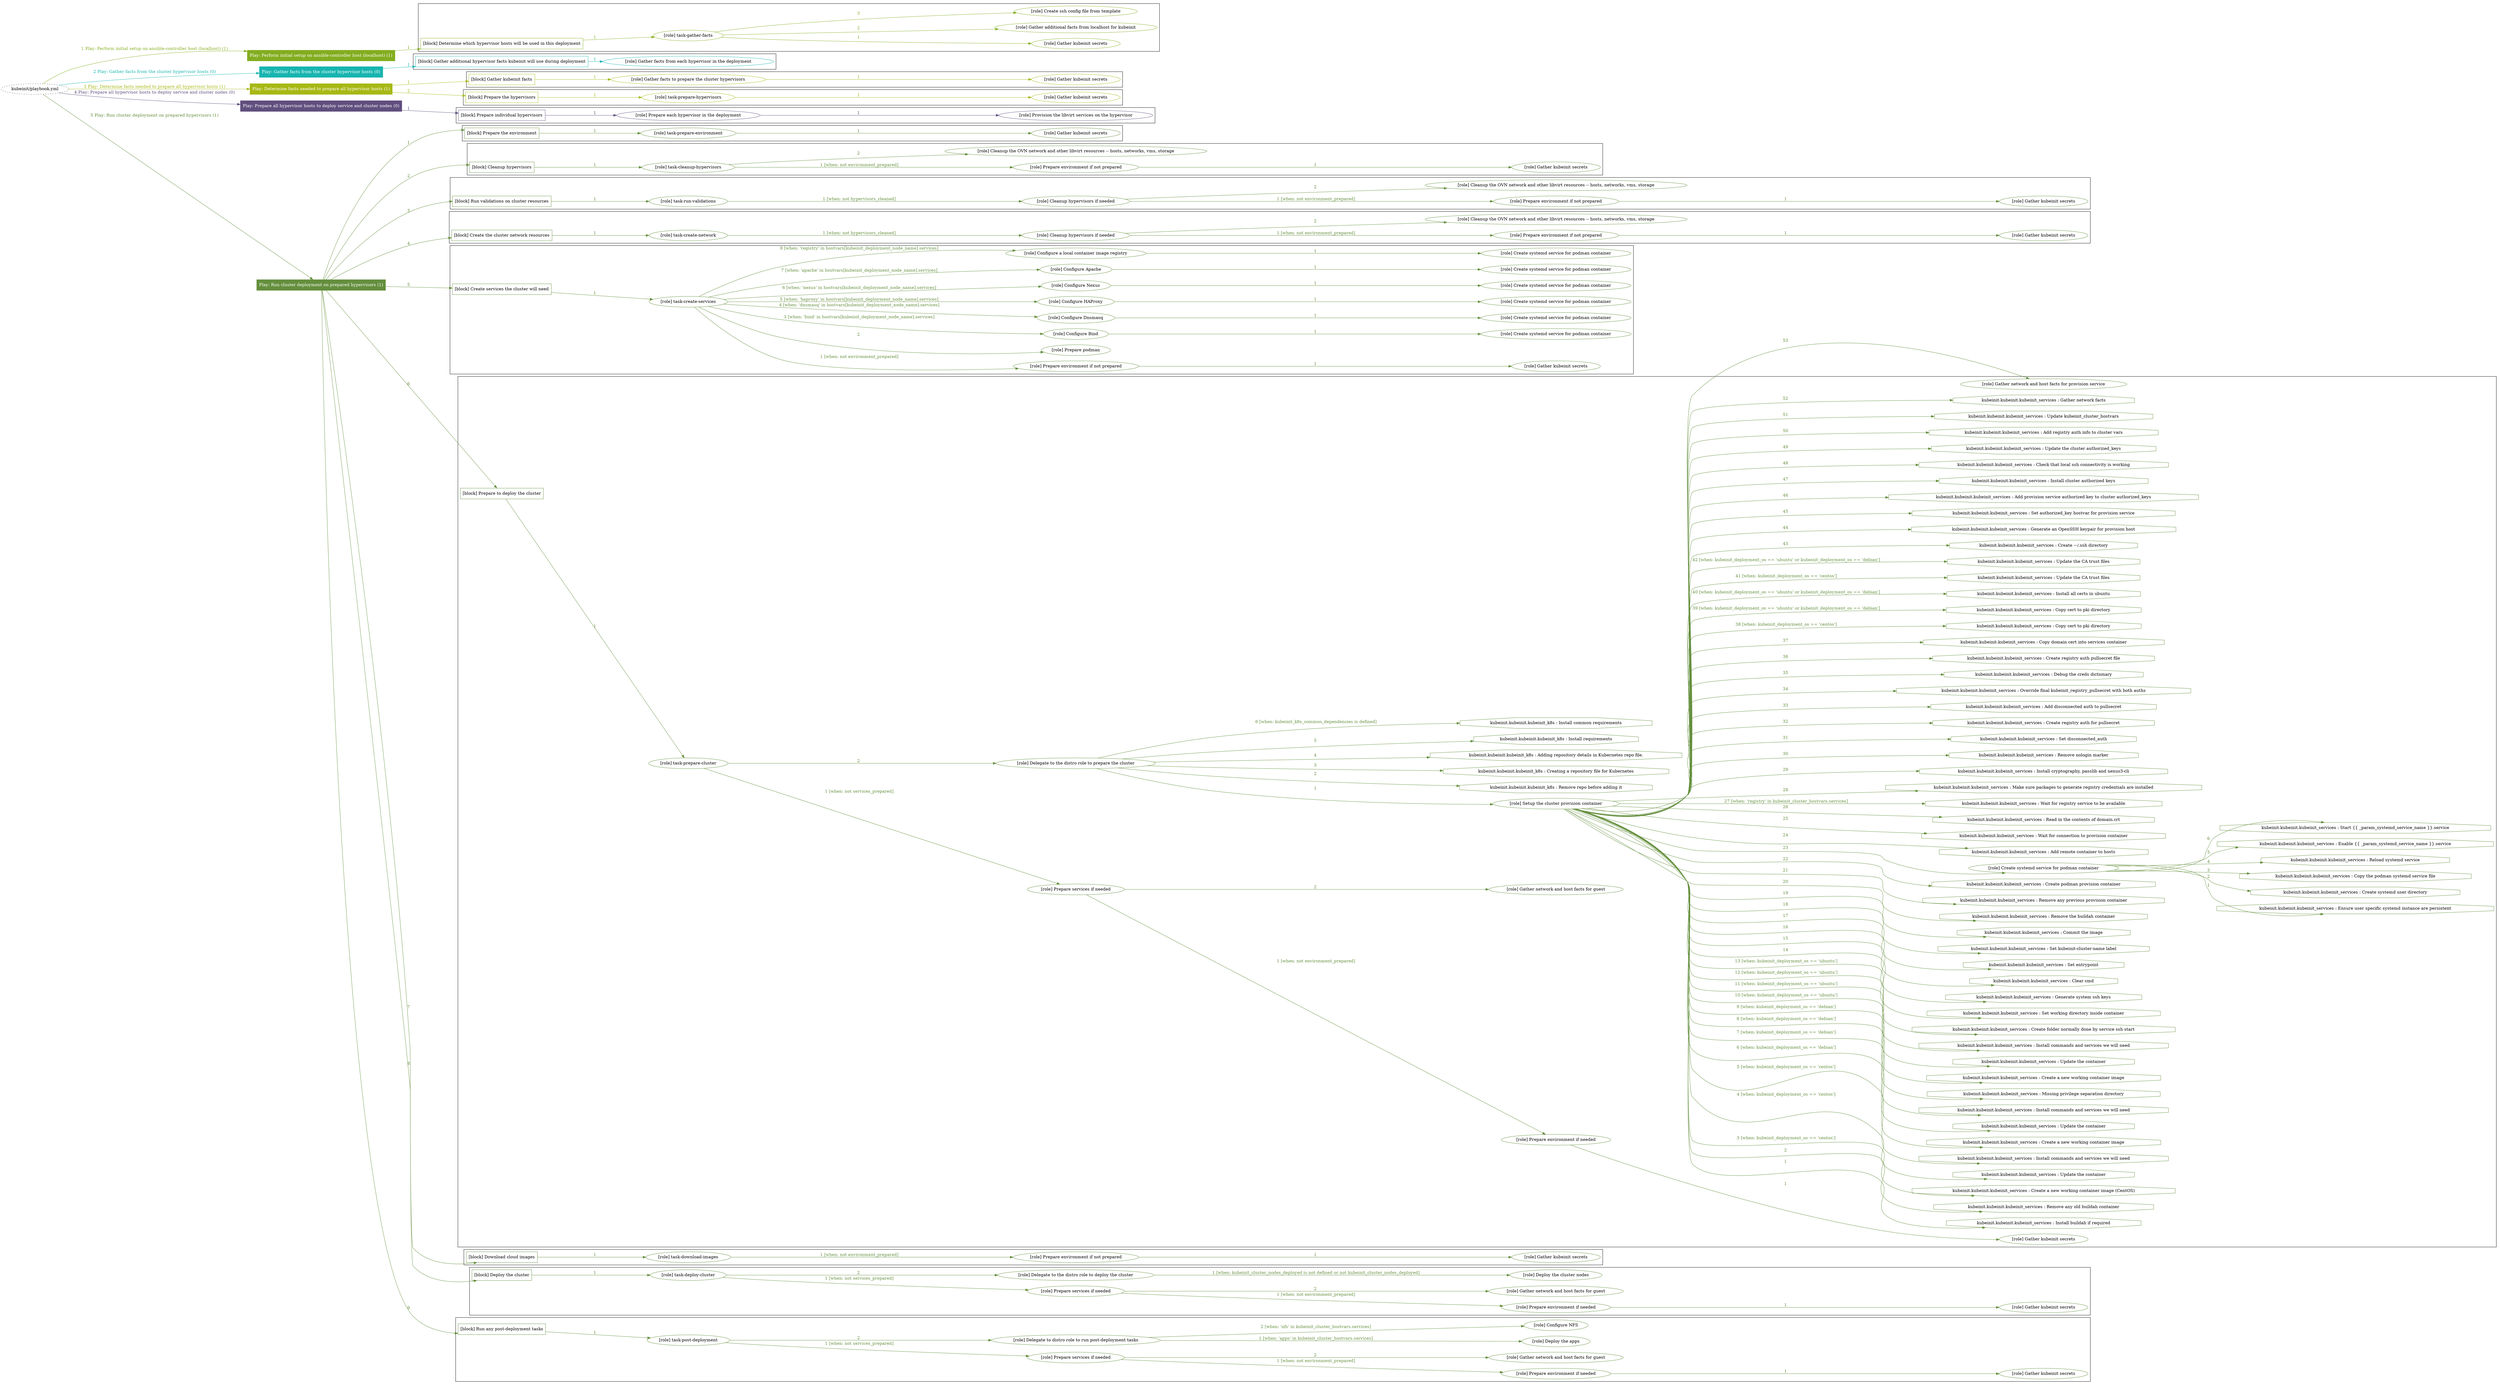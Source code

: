 digraph {
	graph [concentrate=true ordering=in rankdir=LR ratio=fill]
	edge [esep=5 sep=10]
	"kubeinit/playbook.yml" [URL="/home/runner/work/kubeinit/kubeinit/kubeinit/playbook.yml" id=playbook_bcd83dae style=dotted]
	"kubeinit/playbook.yml" -> play_ce769de9 [label="1 Play: Perform initial setup on ansible-controller host (localhost) (1)" color="#83ad1f" fontcolor="#83ad1f" id=edge_play_ce769de9 labeltooltip="1 Play: Perform initial setup on ansible-controller host (localhost) (1)" tooltip="1 Play: Perform initial setup on ansible-controller host (localhost) (1)"]
	subgraph "Play: Perform initial setup on ansible-controller host (localhost) (1)" {
		play_ce769de9 [label="Play: Perform initial setup on ansible-controller host (localhost) (1)" URL="/home/runner/work/kubeinit/kubeinit/kubeinit/playbook.yml" color="#83ad1f" fontcolor="#ffffff" id=play_ce769de9 shape=box style=filled tooltip=localhost]
		play_ce769de9 -> block_2d50654d [label=1 color="#83ad1f" fontcolor="#83ad1f" id=edge_block_2d50654d labeltooltip=1 tooltip=1]
		subgraph cluster_block_2d50654d {
			block_2d50654d [label="[block] Determine which hypervisor hosts will be used in this deployment" URL="/home/runner/work/kubeinit/kubeinit/kubeinit/playbook.yml" color="#83ad1f" id=block_2d50654d labeltooltip="Determine which hypervisor hosts will be used in this deployment" shape=box tooltip="Determine which hypervisor hosts will be used in this deployment"]
			block_2d50654d -> role_89e0ca2b [label="1 " color="#83ad1f" fontcolor="#83ad1f" id=edge_role_89e0ca2b labeltooltip="1 " tooltip="1 "]
			subgraph "task-gather-facts" {
				role_89e0ca2b [label="[role] task-gather-facts" URL="/home/runner/work/kubeinit/kubeinit/kubeinit/playbook.yml" color="#83ad1f" id=role_89e0ca2b tooltip="task-gather-facts"]
				role_89e0ca2b -> role_a8b02e4b [label="1 " color="#83ad1f" fontcolor="#83ad1f" id=edge_role_a8b02e4b labeltooltip="1 " tooltip="1 "]
				subgraph "Gather kubeinit secrets" {
					role_a8b02e4b [label="[role] Gather kubeinit secrets" URL="/home/runner/.ansible/collections/ansible_collections/kubeinit/kubeinit/roles/kubeinit_prepare/tasks/build_hypervisors_group.yml" color="#83ad1f" id=role_a8b02e4b tooltip="Gather kubeinit secrets"]
				}
				role_89e0ca2b -> role_5a4ec533 [label="2 " color="#83ad1f" fontcolor="#83ad1f" id=edge_role_5a4ec533 labeltooltip="2 " tooltip="2 "]
				subgraph "Gather additional facts from localhost for kubeinit" {
					role_5a4ec533 [label="[role] Gather additional facts from localhost for kubeinit" URL="/home/runner/.ansible/collections/ansible_collections/kubeinit/kubeinit/roles/kubeinit_prepare/tasks/build_hypervisors_group.yml" color="#83ad1f" id=role_5a4ec533 tooltip="Gather additional facts from localhost for kubeinit"]
				}
				role_89e0ca2b -> role_15e0f29c [label="3 " color="#83ad1f" fontcolor="#83ad1f" id=edge_role_15e0f29c labeltooltip="3 " tooltip="3 "]
				subgraph "Create ssh config file from template" {
					role_15e0f29c [label="[role] Create ssh config file from template" URL="/home/runner/.ansible/collections/ansible_collections/kubeinit/kubeinit/roles/kubeinit_prepare/tasks/build_hypervisors_group.yml" color="#83ad1f" id=role_15e0f29c tooltip="Create ssh config file from template"]
				}
			}
		}
	}
	"kubeinit/playbook.yml" -> play_621d92ea [label="2 Play: Gather facts from the cluster hypervisor hosts (0)" color="#17b5b0" fontcolor="#17b5b0" id=edge_play_621d92ea labeltooltip="2 Play: Gather facts from the cluster hypervisor hosts (0)" tooltip="2 Play: Gather facts from the cluster hypervisor hosts (0)"]
	subgraph "Play: Gather facts from the cluster hypervisor hosts (0)" {
		play_621d92ea [label="Play: Gather facts from the cluster hypervisor hosts (0)" URL="/home/runner/work/kubeinit/kubeinit/kubeinit/playbook.yml" color="#17b5b0" fontcolor="#ffffff" id=play_621d92ea shape=box style=filled tooltip="Play: Gather facts from the cluster hypervisor hosts (0)"]
		play_621d92ea -> block_3e1807e9 [label=1 color="#17b5b0" fontcolor="#17b5b0" id=edge_block_3e1807e9 labeltooltip=1 tooltip=1]
		subgraph cluster_block_3e1807e9 {
			block_3e1807e9 [label="[block] Gather additional hypervisor facts kubeinit will use during deployment" URL="/home/runner/work/kubeinit/kubeinit/kubeinit/playbook.yml" color="#17b5b0" id=block_3e1807e9 labeltooltip="Gather additional hypervisor facts kubeinit will use during deployment" shape=box tooltip="Gather additional hypervisor facts kubeinit will use during deployment"]
			block_3e1807e9 -> role_3e255de1 [label="1 " color="#17b5b0" fontcolor="#17b5b0" id=edge_role_3e255de1 labeltooltip="1 " tooltip="1 "]
			subgraph "Gather facts from each hypervisor in the deployment" {
				role_3e255de1 [label="[role] Gather facts from each hypervisor in the deployment" URL="/home/runner/work/kubeinit/kubeinit/kubeinit/playbook.yml" color="#17b5b0" id=role_3e255de1 tooltip="Gather facts from each hypervisor in the deployment"]
			}
		}
	}
	"kubeinit/playbook.yml" -> play_46e800c7 [label="3 Play: Determine facts needed to prepare all hypervisor hosts (1)" color="#a7b814" fontcolor="#a7b814" id=edge_play_46e800c7 labeltooltip="3 Play: Determine facts needed to prepare all hypervisor hosts (1)" tooltip="3 Play: Determine facts needed to prepare all hypervisor hosts (1)"]
	subgraph "Play: Determine facts needed to prepare all hypervisor hosts (1)" {
		play_46e800c7 [label="Play: Determine facts needed to prepare all hypervisor hosts (1)" URL="/home/runner/work/kubeinit/kubeinit/kubeinit/playbook.yml" color="#a7b814" fontcolor="#ffffff" id=play_46e800c7 shape=box style=filled tooltip=localhost]
		play_46e800c7 -> block_2d7d6e0c [label=1 color="#a7b814" fontcolor="#a7b814" id=edge_block_2d7d6e0c labeltooltip=1 tooltip=1]
		subgraph cluster_block_2d7d6e0c {
			block_2d7d6e0c [label="[block] Gather kubeinit facts" URL="/home/runner/work/kubeinit/kubeinit/kubeinit/playbook.yml" color="#a7b814" id=block_2d7d6e0c labeltooltip="Gather kubeinit facts" shape=box tooltip="Gather kubeinit facts"]
			block_2d7d6e0c -> role_6f4a3186 [label="1 " color="#a7b814" fontcolor="#a7b814" id=edge_role_6f4a3186 labeltooltip="1 " tooltip="1 "]
			subgraph "Gather facts to prepare the cluster hypervisors" {
				role_6f4a3186 [label="[role] Gather facts to prepare the cluster hypervisors" URL="/home/runner/work/kubeinit/kubeinit/kubeinit/playbook.yml" color="#a7b814" id=role_6f4a3186 tooltip="Gather facts to prepare the cluster hypervisors"]
				role_6f4a3186 -> role_512c8b79 [label="1 " color="#a7b814" fontcolor="#a7b814" id=edge_role_512c8b79 labeltooltip="1 " tooltip="1 "]
				subgraph "Gather kubeinit secrets" {
					role_512c8b79 [label="[role] Gather kubeinit secrets" URL="/home/runner/.ansible/collections/ansible_collections/kubeinit/kubeinit/roles/kubeinit_prepare/tasks/gather_kubeinit_facts.yml" color="#a7b814" id=role_512c8b79 tooltip="Gather kubeinit secrets"]
				}
			}
		}
		play_46e800c7 -> block_b9aaecfc [label=2 color="#a7b814" fontcolor="#a7b814" id=edge_block_b9aaecfc labeltooltip=2 tooltip=2]
		subgraph cluster_block_b9aaecfc {
			block_b9aaecfc [label="[block] Prepare the hypervisors" URL="/home/runner/work/kubeinit/kubeinit/kubeinit/playbook.yml" color="#a7b814" id=block_b9aaecfc labeltooltip="Prepare the hypervisors" shape=box tooltip="Prepare the hypervisors"]
			block_b9aaecfc -> role_281a1e8c [label="1 " color="#a7b814" fontcolor="#a7b814" id=edge_role_281a1e8c labeltooltip="1 " tooltip="1 "]
			subgraph "task-prepare-hypervisors" {
				role_281a1e8c [label="[role] task-prepare-hypervisors" URL="/home/runner/work/kubeinit/kubeinit/kubeinit/playbook.yml" color="#a7b814" id=role_281a1e8c tooltip="task-prepare-hypervisors"]
				role_281a1e8c -> role_98f8f963 [label="1 " color="#a7b814" fontcolor="#a7b814" id=edge_role_98f8f963 labeltooltip="1 " tooltip="1 "]
				subgraph "Gather kubeinit secrets" {
					role_98f8f963 [label="[role] Gather kubeinit secrets" URL="/home/runner/.ansible/collections/ansible_collections/kubeinit/kubeinit/roles/kubeinit_prepare/tasks/gather_kubeinit_facts.yml" color="#a7b814" id=role_98f8f963 tooltip="Gather kubeinit secrets"]
				}
			}
		}
	}
	"kubeinit/playbook.yml" -> play_19a59a1a [label="4 Play: Prepare all hypervisor hosts to deploy service and cluster nodes (0)" color="#604e7e" fontcolor="#604e7e" id=edge_play_19a59a1a labeltooltip="4 Play: Prepare all hypervisor hosts to deploy service and cluster nodes (0)" tooltip="4 Play: Prepare all hypervisor hosts to deploy service and cluster nodes (0)"]
	subgraph "Play: Prepare all hypervisor hosts to deploy service and cluster nodes (0)" {
		play_19a59a1a [label="Play: Prepare all hypervisor hosts to deploy service and cluster nodes (0)" URL="/home/runner/work/kubeinit/kubeinit/kubeinit/playbook.yml" color="#604e7e" fontcolor="#ffffff" id=play_19a59a1a shape=box style=filled tooltip="Play: Prepare all hypervisor hosts to deploy service and cluster nodes (0)"]
		play_19a59a1a -> block_db38d3c1 [label=1 color="#604e7e" fontcolor="#604e7e" id=edge_block_db38d3c1 labeltooltip=1 tooltip=1]
		subgraph cluster_block_db38d3c1 {
			block_db38d3c1 [label="[block] Prepare individual hypervisors" URL="/home/runner/work/kubeinit/kubeinit/kubeinit/playbook.yml" color="#604e7e" id=block_db38d3c1 labeltooltip="Prepare individual hypervisors" shape=box tooltip="Prepare individual hypervisors"]
			block_db38d3c1 -> role_c17945d1 [label="1 " color="#604e7e" fontcolor="#604e7e" id=edge_role_c17945d1 labeltooltip="1 " tooltip="1 "]
			subgraph "Prepare each hypervisor in the deployment" {
				role_c17945d1 [label="[role] Prepare each hypervisor in the deployment" URL="/home/runner/work/kubeinit/kubeinit/kubeinit/playbook.yml" color="#604e7e" id=role_c17945d1 tooltip="Prepare each hypervisor in the deployment"]
				role_c17945d1 -> role_1119918b [label="1 " color="#604e7e" fontcolor="#604e7e" id=edge_role_1119918b labeltooltip="1 " tooltip="1 "]
				subgraph "Provision the libvirt services on the hypervisor" {
					role_1119918b [label="[role] Provision the libvirt services on the hypervisor" URL="/home/runner/.ansible/collections/ansible_collections/kubeinit/kubeinit/roles/kubeinit_prepare/tasks/prepare_hypervisor.yml" color="#604e7e" id=role_1119918b tooltip="Provision the libvirt services on the hypervisor"]
				}
			}
		}
	}
	"kubeinit/playbook.yml" -> play_41d8e0b5 [label="5 Play: Run cluster deployment on prepared hypervisors (1)" color="#648f3d" fontcolor="#648f3d" id=edge_play_41d8e0b5 labeltooltip="5 Play: Run cluster deployment on prepared hypervisors (1)" tooltip="5 Play: Run cluster deployment on prepared hypervisors (1)"]
	subgraph "Play: Run cluster deployment on prepared hypervisors (1)" {
		play_41d8e0b5 [label="Play: Run cluster deployment on prepared hypervisors (1)" URL="/home/runner/work/kubeinit/kubeinit/kubeinit/playbook.yml" color="#648f3d" fontcolor="#ffffff" id=play_41d8e0b5 shape=box style=filled tooltip=localhost]
		play_41d8e0b5 -> block_57b92d49 [label=1 color="#648f3d" fontcolor="#648f3d" id=edge_block_57b92d49 labeltooltip=1 tooltip=1]
		subgraph cluster_block_57b92d49 {
			block_57b92d49 [label="[block] Prepare the environment" URL="/home/runner/work/kubeinit/kubeinit/kubeinit/playbook.yml" color="#648f3d" id=block_57b92d49 labeltooltip="Prepare the environment" shape=box tooltip="Prepare the environment"]
			block_57b92d49 -> role_b33a720e [label="1 " color="#648f3d" fontcolor="#648f3d" id=edge_role_b33a720e labeltooltip="1 " tooltip="1 "]
			subgraph "task-prepare-environment" {
				role_b33a720e [label="[role] task-prepare-environment" URL="/home/runner/work/kubeinit/kubeinit/kubeinit/playbook.yml" color="#648f3d" id=role_b33a720e tooltip="task-prepare-environment"]
				role_b33a720e -> role_74f66147 [label="1 " color="#648f3d" fontcolor="#648f3d" id=edge_role_74f66147 labeltooltip="1 " tooltip="1 "]
				subgraph "Gather kubeinit secrets" {
					role_74f66147 [label="[role] Gather kubeinit secrets" URL="/home/runner/.ansible/collections/ansible_collections/kubeinit/kubeinit/roles/kubeinit_prepare/tasks/gather_kubeinit_facts.yml" color="#648f3d" id=role_74f66147 tooltip="Gather kubeinit secrets"]
				}
			}
		}
		play_41d8e0b5 -> block_2fec7fea [label=2 color="#648f3d" fontcolor="#648f3d" id=edge_block_2fec7fea labeltooltip=2 tooltip=2]
		subgraph cluster_block_2fec7fea {
			block_2fec7fea [label="[block] Cleanup hypervisors" URL="/home/runner/work/kubeinit/kubeinit/kubeinit/playbook.yml" color="#648f3d" id=block_2fec7fea labeltooltip="Cleanup hypervisors" shape=box tooltip="Cleanup hypervisors"]
			block_2fec7fea -> role_80c20b1c [label="1 " color="#648f3d" fontcolor="#648f3d" id=edge_role_80c20b1c labeltooltip="1 " tooltip="1 "]
			subgraph "task-cleanup-hypervisors" {
				role_80c20b1c [label="[role] task-cleanup-hypervisors" URL="/home/runner/work/kubeinit/kubeinit/kubeinit/playbook.yml" color="#648f3d" id=role_80c20b1c tooltip="task-cleanup-hypervisors"]
				role_80c20b1c -> role_f5a1dd78 [label="1 [when: not environment_prepared]" color="#648f3d" fontcolor="#648f3d" id=edge_role_f5a1dd78 labeltooltip="1 [when: not environment_prepared]" tooltip="1 [when: not environment_prepared]"]
				subgraph "Prepare environment if not prepared" {
					role_f5a1dd78 [label="[role] Prepare environment if not prepared" URL="/home/runner/.ansible/collections/ansible_collections/kubeinit/kubeinit/roles/kubeinit_prepare/tasks/cleanup_hypervisors.yml" color="#648f3d" id=role_f5a1dd78 tooltip="Prepare environment if not prepared"]
					role_f5a1dd78 -> role_b3d6d8c3 [label="1 " color="#648f3d" fontcolor="#648f3d" id=edge_role_b3d6d8c3 labeltooltip="1 " tooltip="1 "]
					subgraph "Gather kubeinit secrets" {
						role_b3d6d8c3 [label="[role] Gather kubeinit secrets" URL="/home/runner/.ansible/collections/ansible_collections/kubeinit/kubeinit/roles/kubeinit_prepare/tasks/gather_kubeinit_facts.yml" color="#648f3d" id=role_b3d6d8c3 tooltip="Gather kubeinit secrets"]
					}
				}
				role_80c20b1c -> role_7f617175 [label="2 " color="#648f3d" fontcolor="#648f3d" id=edge_role_7f617175 labeltooltip="2 " tooltip="2 "]
				subgraph "Cleanup the OVN network and other libvirt resources -- hosts, networks, vms, storage" {
					role_7f617175 [label="[role] Cleanup the OVN network and other libvirt resources -- hosts, networks, vms, storage" URL="/home/runner/.ansible/collections/ansible_collections/kubeinit/kubeinit/roles/kubeinit_prepare/tasks/cleanup_hypervisors.yml" color="#648f3d" id=role_7f617175 tooltip="Cleanup the OVN network and other libvirt resources -- hosts, networks, vms, storage"]
				}
			}
		}
		play_41d8e0b5 -> block_4e7694f0 [label=3 color="#648f3d" fontcolor="#648f3d" id=edge_block_4e7694f0 labeltooltip=3 tooltip=3]
		subgraph cluster_block_4e7694f0 {
			block_4e7694f0 [label="[block] Run validations on cluster resources" URL="/home/runner/work/kubeinit/kubeinit/kubeinit/playbook.yml" color="#648f3d" id=block_4e7694f0 labeltooltip="Run validations on cluster resources" shape=box tooltip="Run validations on cluster resources"]
			block_4e7694f0 -> role_89498fef [label="1 " color="#648f3d" fontcolor="#648f3d" id=edge_role_89498fef labeltooltip="1 " tooltip="1 "]
			subgraph "task-run-validations" {
				role_89498fef [label="[role] task-run-validations" URL="/home/runner/work/kubeinit/kubeinit/kubeinit/playbook.yml" color="#648f3d" id=role_89498fef tooltip="task-run-validations"]
				role_89498fef -> role_c3220344 [label="1 [when: not hypervisors_cleaned]" color="#648f3d" fontcolor="#648f3d" id=edge_role_c3220344 labeltooltip="1 [when: not hypervisors_cleaned]" tooltip="1 [when: not hypervisors_cleaned]"]
				subgraph "Cleanup hypervisors if needed" {
					role_c3220344 [label="[role] Cleanup hypervisors if needed" URL="/home/runner/.ansible/collections/ansible_collections/kubeinit/kubeinit/roles/kubeinit_validations/tasks/main.yml" color="#648f3d" id=role_c3220344 tooltip="Cleanup hypervisors if needed"]
					role_c3220344 -> role_273bc77d [label="1 [when: not environment_prepared]" color="#648f3d" fontcolor="#648f3d" id=edge_role_273bc77d labeltooltip="1 [when: not environment_prepared]" tooltip="1 [when: not environment_prepared]"]
					subgraph "Prepare environment if not prepared" {
						role_273bc77d [label="[role] Prepare environment if not prepared" URL="/home/runner/.ansible/collections/ansible_collections/kubeinit/kubeinit/roles/kubeinit_prepare/tasks/cleanup_hypervisors.yml" color="#648f3d" id=role_273bc77d tooltip="Prepare environment if not prepared"]
						role_273bc77d -> role_67f6c167 [label="1 " color="#648f3d" fontcolor="#648f3d" id=edge_role_67f6c167 labeltooltip="1 " tooltip="1 "]
						subgraph "Gather kubeinit secrets" {
							role_67f6c167 [label="[role] Gather kubeinit secrets" URL="/home/runner/.ansible/collections/ansible_collections/kubeinit/kubeinit/roles/kubeinit_prepare/tasks/gather_kubeinit_facts.yml" color="#648f3d" id=role_67f6c167 tooltip="Gather kubeinit secrets"]
						}
					}
					role_c3220344 -> role_75c4b0ec [label="2 " color="#648f3d" fontcolor="#648f3d" id=edge_role_75c4b0ec labeltooltip="2 " tooltip="2 "]
					subgraph "Cleanup the OVN network and other libvirt resources -- hosts, networks, vms, storage" {
						role_75c4b0ec [label="[role] Cleanup the OVN network and other libvirt resources -- hosts, networks, vms, storage" URL="/home/runner/.ansible/collections/ansible_collections/kubeinit/kubeinit/roles/kubeinit_prepare/tasks/cleanup_hypervisors.yml" color="#648f3d" id=role_75c4b0ec tooltip="Cleanup the OVN network and other libvirt resources -- hosts, networks, vms, storage"]
					}
				}
			}
		}
		play_41d8e0b5 -> block_81e938d3 [label=4 color="#648f3d" fontcolor="#648f3d" id=edge_block_81e938d3 labeltooltip=4 tooltip=4]
		subgraph cluster_block_81e938d3 {
			block_81e938d3 [label="[block] Create the cluster network resources" URL="/home/runner/work/kubeinit/kubeinit/kubeinit/playbook.yml" color="#648f3d" id=block_81e938d3 labeltooltip="Create the cluster network resources" shape=box tooltip="Create the cluster network resources"]
			block_81e938d3 -> role_a3bf0ff0 [label="1 " color="#648f3d" fontcolor="#648f3d" id=edge_role_a3bf0ff0 labeltooltip="1 " tooltip="1 "]
			subgraph "task-create-network" {
				role_a3bf0ff0 [label="[role] task-create-network" URL="/home/runner/work/kubeinit/kubeinit/kubeinit/playbook.yml" color="#648f3d" id=role_a3bf0ff0 tooltip="task-create-network"]
				role_a3bf0ff0 -> role_92e9c80a [label="1 [when: not hypervisors_cleaned]" color="#648f3d" fontcolor="#648f3d" id=edge_role_92e9c80a labeltooltip="1 [when: not hypervisors_cleaned]" tooltip="1 [when: not hypervisors_cleaned]"]
				subgraph "Cleanup hypervisors if needed" {
					role_92e9c80a [label="[role] Cleanup hypervisors if needed" URL="/home/runner/.ansible/collections/ansible_collections/kubeinit/kubeinit/roles/kubeinit_libvirt/tasks/create_network.yml" color="#648f3d" id=role_92e9c80a tooltip="Cleanup hypervisors if needed"]
					role_92e9c80a -> role_17112b27 [label="1 [when: not environment_prepared]" color="#648f3d" fontcolor="#648f3d" id=edge_role_17112b27 labeltooltip="1 [when: not environment_prepared]" tooltip="1 [when: not environment_prepared]"]
					subgraph "Prepare environment if not prepared" {
						role_17112b27 [label="[role] Prepare environment if not prepared" URL="/home/runner/.ansible/collections/ansible_collections/kubeinit/kubeinit/roles/kubeinit_prepare/tasks/cleanup_hypervisors.yml" color="#648f3d" id=role_17112b27 tooltip="Prepare environment if not prepared"]
						role_17112b27 -> role_9ceca46b [label="1 " color="#648f3d" fontcolor="#648f3d" id=edge_role_9ceca46b labeltooltip="1 " tooltip="1 "]
						subgraph "Gather kubeinit secrets" {
							role_9ceca46b [label="[role] Gather kubeinit secrets" URL="/home/runner/.ansible/collections/ansible_collections/kubeinit/kubeinit/roles/kubeinit_prepare/tasks/gather_kubeinit_facts.yml" color="#648f3d" id=role_9ceca46b tooltip="Gather kubeinit secrets"]
						}
					}
					role_92e9c80a -> role_6bb34b4a [label="2 " color="#648f3d" fontcolor="#648f3d" id=edge_role_6bb34b4a labeltooltip="2 " tooltip="2 "]
					subgraph "Cleanup the OVN network and other libvirt resources -- hosts, networks, vms, storage" {
						role_6bb34b4a [label="[role] Cleanup the OVN network and other libvirt resources -- hosts, networks, vms, storage" URL="/home/runner/.ansible/collections/ansible_collections/kubeinit/kubeinit/roles/kubeinit_prepare/tasks/cleanup_hypervisors.yml" color="#648f3d" id=role_6bb34b4a tooltip="Cleanup the OVN network and other libvirt resources -- hosts, networks, vms, storage"]
					}
				}
			}
		}
		play_41d8e0b5 -> block_a604a057 [label=5 color="#648f3d" fontcolor="#648f3d" id=edge_block_a604a057 labeltooltip=5 tooltip=5]
		subgraph cluster_block_a604a057 {
			block_a604a057 [label="[block] Create services the cluster will need" URL="/home/runner/work/kubeinit/kubeinit/kubeinit/playbook.yml" color="#648f3d" id=block_a604a057 labeltooltip="Create services the cluster will need" shape=box tooltip="Create services the cluster will need"]
			block_a604a057 -> role_a59733cb [label="1 " color="#648f3d" fontcolor="#648f3d" id=edge_role_a59733cb labeltooltip="1 " tooltip="1 "]
			subgraph "task-create-services" {
				role_a59733cb [label="[role] task-create-services" URL="/home/runner/work/kubeinit/kubeinit/kubeinit/playbook.yml" color="#648f3d" id=role_a59733cb tooltip="task-create-services"]
				role_a59733cb -> role_1dd26713 [label="1 [when: not environment_prepared]" color="#648f3d" fontcolor="#648f3d" id=edge_role_1dd26713 labeltooltip="1 [when: not environment_prepared]" tooltip="1 [when: not environment_prepared]"]
				subgraph "Prepare environment if not prepared" {
					role_1dd26713 [label="[role] Prepare environment if not prepared" URL="/home/runner/.ansible/collections/ansible_collections/kubeinit/kubeinit/roles/kubeinit_services/tasks/main.yml" color="#648f3d" id=role_1dd26713 tooltip="Prepare environment if not prepared"]
					role_1dd26713 -> role_0c2953af [label="1 " color="#648f3d" fontcolor="#648f3d" id=edge_role_0c2953af labeltooltip="1 " tooltip="1 "]
					subgraph "Gather kubeinit secrets" {
						role_0c2953af [label="[role] Gather kubeinit secrets" URL="/home/runner/.ansible/collections/ansible_collections/kubeinit/kubeinit/roles/kubeinit_prepare/tasks/gather_kubeinit_facts.yml" color="#648f3d" id=role_0c2953af tooltip="Gather kubeinit secrets"]
					}
				}
				role_a59733cb -> role_c4942f5d [label="2 " color="#648f3d" fontcolor="#648f3d" id=edge_role_c4942f5d labeltooltip="2 " tooltip="2 "]
				subgraph "Prepare podman" {
					role_c4942f5d [label="[role] Prepare podman" URL="/home/runner/.ansible/collections/ansible_collections/kubeinit/kubeinit/roles/kubeinit_services/tasks/00_create_service_pod.yml" color="#648f3d" id=role_c4942f5d tooltip="Prepare podman"]
				}
				role_a59733cb -> role_679c9c60 [label="3 [when: 'bind' in hostvars[kubeinit_deployment_node_name].services]" color="#648f3d" fontcolor="#648f3d" id=edge_role_679c9c60 labeltooltip="3 [when: 'bind' in hostvars[kubeinit_deployment_node_name].services]" tooltip="3 [when: 'bind' in hostvars[kubeinit_deployment_node_name].services]"]
				subgraph "Configure Bind" {
					role_679c9c60 [label="[role] Configure Bind" URL="/home/runner/.ansible/collections/ansible_collections/kubeinit/kubeinit/roles/kubeinit_services/tasks/start_services_containers.yml" color="#648f3d" id=role_679c9c60 tooltip="Configure Bind"]
					role_679c9c60 -> role_610a2459 [label="1 " color="#648f3d" fontcolor="#648f3d" id=edge_role_610a2459 labeltooltip="1 " tooltip="1 "]
					subgraph "Create systemd service for podman container" {
						role_610a2459 [label="[role] Create systemd service for podman container" URL="/home/runner/.ansible/collections/ansible_collections/kubeinit/kubeinit/roles/kubeinit_bind/tasks/main.yml" color="#648f3d" id=role_610a2459 tooltip="Create systemd service for podman container"]
					}
				}
				role_a59733cb -> role_2c8c7796 [label="4 [when: 'dnsmasq' in hostvars[kubeinit_deployment_node_name].services]" color="#648f3d" fontcolor="#648f3d" id=edge_role_2c8c7796 labeltooltip="4 [when: 'dnsmasq' in hostvars[kubeinit_deployment_node_name].services]" tooltip="4 [when: 'dnsmasq' in hostvars[kubeinit_deployment_node_name].services]"]
				subgraph "Configure Dnsmasq" {
					role_2c8c7796 [label="[role] Configure Dnsmasq" URL="/home/runner/.ansible/collections/ansible_collections/kubeinit/kubeinit/roles/kubeinit_services/tasks/start_services_containers.yml" color="#648f3d" id=role_2c8c7796 tooltip="Configure Dnsmasq"]
					role_2c8c7796 -> role_623c6d41 [label="1 " color="#648f3d" fontcolor="#648f3d" id=edge_role_623c6d41 labeltooltip="1 " tooltip="1 "]
					subgraph "Create systemd service for podman container" {
						role_623c6d41 [label="[role] Create systemd service for podman container" URL="/home/runner/.ansible/collections/ansible_collections/kubeinit/kubeinit/roles/kubeinit_dnsmasq/tasks/main.yml" color="#648f3d" id=role_623c6d41 tooltip="Create systemd service for podman container"]
					}
				}
				role_a59733cb -> role_dce86156 [label="5 [when: 'haproxy' in hostvars[kubeinit_deployment_node_name].services]" color="#648f3d" fontcolor="#648f3d" id=edge_role_dce86156 labeltooltip="5 [when: 'haproxy' in hostvars[kubeinit_deployment_node_name].services]" tooltip="5 [when: 'haproxy' in hostvars[kubeinit_deployment_node_name].services]"]
				subgraph "Configure HAProxy" {
					role_dce86156 [label="[role] Configure HAProxy" URL="/home/runner/.ansible/collections/ansible_collections/kubeinit/kubeinit/roles/kubeinit_services/tasks/start_services_containers.yml" color="#648f3d" id=role_dce86156 tooltip="Configure HAProxy"]
					role_dce86156 -> role_d7618394 [label="1 " color="#648f3d" fontcolor="#648f3d" id=edge_role_d7618394 labeltooltip="1 " tooltip="1 "]
					subgraph "Create systemd service for podman container" {
						role_d7618394 [label="[role] Create systemd service for podman container" URL="/home/runner/.ansible/collections/ansible_collections/kubeinit/kubeinit/roles/kubeinit_haproxy/tasks/main.yml" color="#648f3d" id=role_d7618394 tooltip="Create systemd service for podman container"]
					}
				}
				role_a59733cb -> role_720a3dc3 [label="6 [when: 'nexus' in hostvars[kubeinit_deployment_node_name].services]" color="#648f3d" fontcolor="#648f3d" id=edge_role_720a3dc3 labeltooltip="6 [when: 'nexus' in hostvars[kubeinit_deployment_node_name].services]" tooltip="6 [when: 'nexus' in hostvars[kubeinit_deployment_node_name].services]"]
				subgraph "Configure Nexus" {
					role_720a3dc3 [label="[role] Configure Nexus" URL="/home/runner/.ansible/collections/ansible_collections/kubeinit/kubeinit/roles/kubeinit_services/tasks/start_services_containers.yml" color="#648f3d" id=role_720a3dc3 tooltip="Configure Nexus"]
					role_720a3dc3 -> role_87527394 [label="1 " color="#648f3d" fontcolor="#648f3d" id=edge_role_87527394 labeltooltip="1 " tooltip="1 "]
					subgraph "Create systemd service for podman container" {
						role_87527394 [label="[role] Create systemd service for podman container" URL="/home/runner/.ansible/collections/ansible_collections/kubeinit/kubeinit/roles/kubeinit_nexus/tasks/main.yml" color="#648f3d" id=role_87527394 tooltip="Create systemd service for podman container"]
					}
				}
				role_a59733cb -> role_6e18da9f [label="7 [when: 'apache' in hostvars[kubeinit_deployment_node_name].services]" color="#648f3d" fontcolor="#648f3d" id=edge_role_6e18da9f labeltooltip="7 [when: 'apache' in hostvars[kubeinit_deployment_node_name].services]" tooltip="7 [when: 'apache' in hostvars[kubeinit_deployment_node_name].services]"]
				subgraph "Configure Apache" {
					role_6e18da9f [label="[role] Configure Apache" URL="/home/runner/.ansible/collections/ansible_collections/kubeinit/kubeinit/roles/kubeinit_services/tasks/start_services_containers.yml" color="#648f3d" id=role_6e18da9f tooltip="Configure Apache"]
					role_6e18da9f -> role_f3dfbc1e [label="1 " color="#648f3d" fontcolor="#648f3d" id=edge_role_f3dfbc1e labeltooltip="1 " tooltip="1 "]
					subgraph "Create systemd service for podman container" {
						role_f3dfbc1e [label="[role] Create systemd service for podman container" URL="/home/runner/.ansible/collections/ansible_collections/kubeinit/kubeinit/roles/kubeinit_apache/tasks/main.yml" color="#648f3d" id=role_f3dfbc1e tooltip="Create systemd service for podman container"]
					}
				}
				role_a59733cb -> role_26b4d088 [label="8 [when: 'registry' in hostvars[kubeinit_deployment_node_name].services]" color="#648f3d" fontcolor="#648f3d" id=edge_role_26b4d088 labeltooltip="8 [when: 'registry' in hostvars[kubeinit_deployment_node_name].services]" tooltip="8 [when: 'registry' in hostvars[kubeinit_deployment_node_name].services]"]
				subgraph "Configure a local container image registry" {
					role_26b4d088 [label="[role] Configure a local container image registry" URL="/home/runner/.ansible/collections/ansible_collections/kubeinit/kubeinit/roles/kubeinit_services/tasks/start_services_containers.yml" color="#648f3d" id=role_26b4d088 tooltip="Configure a local container image registry"]
					role_26b4d088 -> role_13fae2bf [label="1 " color="#648f3d" fontcolor="#648f3d" id=edge_role_13fae2bf labeltooltip="1 " tooltip="1 "]
					subgraph "Create systemd service for podman container" {
						role_13fae2bf [label="[role] Create systemd service for podman container" URL="/home/runner/.ansible/collections/ansible_collections/kubeinit/kubeinit/roles/kubeinit_registry/tasks/main.yml" color="#648f3d" id=role_13fae2bf tooltip="Create systemd service for podman container"]
					}
				}
			}
		}
		play_41d8e0b5 -> block_ced2a024 [label=6 color="#648f3d" fontcolor="#648f3d" id=edge_block_ced2a024 labeltooltip=6 tooltip=6]
		subgraph cluster_block_ced2a024 {
			block_ced2a024 [label="[block] Prepare to deploy the cluster" URL="/home/runner/work/kubeinit/kubeinit/kubeinit/playbook.yml" color="#648f3d" id=block_ced2a024 labeltooltip="Prepare to deploy the cluster" shape=box tooltip="Prepare to deploy the cluster"]
			block_ced2a024 -> role_93cac13f [label="1 " color="#648f3d" fontcolor="#648f3d" id=edge_role_93cac13f labeltooltip="1 " tooltip="1 "]
			subgraph "task-prepare-cluster" {
				role_93cac13f [label="[role] task-prepare-cluster" URL="/home/runner/work/kubeinit/kubeinit/kubeinit/playbook.yml" color="#648f3d" id=role_93cac13f tooltip="task-prepare-cluster"]
				role_93cac13f -> role_db7a9ae2 [label="1 [when: not services_prepared]" color="#648f3d" fontcolor="#648f3d" id=edge_role_db7a9ae2 labeltooltip="1 [when: not services_prepared]" tooltip="1 [when: not services_prepared]"]
				subgraph "Prepare services if needed" {
					role_db7a9ae2 [label="[role] Prepare services if needed" URL="/home/runner/.ansible/collections/ansible_collections/kubeinit/kubeinit/roles/kubeinit_prepare/tasks/prepare_cluster.yml" color="#648f3d" id=role_db7a9ae2 tooltip="Prepare services if needed"]
					role_db7a9ae2 -> role_ce58e3f3 [label="1 [when: not environment_prepared]" color="#648f3d" fontcolor="#648f3d" id=edge_role_ce58e3f3 labeltooltip="1 [when: not environment_prepared]" tooltip="1 [when: not environment_prepared]"]
					subgraph "Prepare environment if needed" {
						role_ce58e3f3 [label="[role] Prepare environment if needed" URL="/home/runner/.ansible/collections/ansible_collections/kubeinit/kubeinit/roles/kubeinit_services/tasks/prepare_services.yml" color="#648f3d" id=role_ce58e3f3 tooltip="Prepare environment if needed"]
						role_ce58e3f3 -> role_316ec9e6 [label="1 " color="#648f3d" fontcolor="#648f3d" id=edge_role_316ec9e6 labeltooltip="1 " tooltip="1 "]
						subgraph "Gather kubeinit secrets" {
							role_316ec9e6 [label="[role] Gather kubeinit secrets" URL="/home/runner/.ansible/collections/ansible_collections/kubeinit/kubeinit/roles/kubeinit_prepare/tasks/gather_kubeinit_facts.yml" color="#648f3d" id=role_316ec9e6 tooltip="Gather kubeinit secrets"]
						}
					}
					role_db7a9ae2 -> role_a6fc0826 [label="2 " color="#648f3d" fontcolor="#648f3d" id=edge_role_a6fc0826 labeltooltip="2 " tooltip="2 "]
					subgraph "Gather network and host facts for guest" {
						role_a6fc0826 [label="[role] Gather network and host facts for guest" URL="/home/runner/.ansible/collections/ansible_collections/kubeinit/kubeinit/roles/kubeinit_services/tasks/prepare_services.yml" color="#648f3d" id=role_a6fc0826 tooltip="Gather network and host facts for guest"]
					}
				}
				role_93cac13f -> role_bd0d4297 [label="2 " color="#648f3d" fontcolor="#648f3d" id=edge_role_bd0d4297 labeltooltip="2 " tooltip="2 "]
				subgraph "Delegate to the distro role to prepare the cluster" {
					role_bd0d4297 [label="[role] Delegate to the distro role to prepare the cluster" URL="/home/runner/.ansible/collections/ansible_collections/kubeinit/kubeinit/roles/kubeinit_prepare/tasks/prepare_cluster.yml" color="#648f3d" id=role_bd0d4297 tooltip="Delegate to the distro role to prepare the cluster"]
					role_bd0d4297 -> role_98533d79 [label="1 " color="#648f3d" fontcolor="#648f3d" id=edge_role_98533d79 labeltooltip="1 " tooltip="1 "]
					subgraph "Setup the cluster provision container" {
						role_98533d79 [label="[role] Setup the cluster provision container" URL="/home/runner/.ansible/collections/ansible_collections/kubeinit/kubeinit/roles/kubeinit_k8s/tasks/prepare_cluster.yml" color="#648f3d" id=role_98533d79 tooltip="Setup the cluster provision container"]
						task_2369269f [label="kubeinit.kubeinit.kubeinit_services : Install buildah if required" URL="/home/runner/.ansible/collections/ansible_collections/kubeinit/kubeinit/roles/kubeinit_services/tasks/create_provision_container.yml" color="#648f3d" id=task_2369269f shape=octagon tooltip="kubeinit.kubeinit.kubeinit_services : Install buildah if required"]
						role_98533d79 -> task_2369269f [label="1 " color="#648f3d" fontcolor="#648f3d" id=edge_task_2369269f labeltooltip="1 " tooltip="1 "]
						task_6c87f4a0 [label="kubeinit.kubeinit.kubeinit_services : Remove any old buildah container" URL="/home/runner/.ansible/collections/ansible_collections/kubeinit/kubeinit/roles/kubeinit_services/tasks/create_provision_container.yml" color="#648f3d" id=task_6c87f4a0 shape=octagon tooltip="kubeinit.kubeinit.kubeinit_services : Remove any old buildah container"]
						role_98533d79 -> task_6c87f4a0 [label="2 " color="#648f3d" fontcolor="#648f3d" id=edge_task_6c87f4a0 labeltooltip="2 " tooltip="2 "]
						task_17eff424 [label="kubeinit.kubeinit.kubeinit_services : Create a new working container image (CentOS)" URL="/home/runner/.ansible/collections/ansible_collections/kubeinit/kubeinit/roles/kubeinit_services/tasks/create_provision_container.yml" color="#648f3d" id=task_17eff424 shape=octagon tooltip="kubeinit.kubeinit.kubeinit_services : Create a new working container image (CentOS)"]
						role_98533d79 -> task_17eff424 [label="3 [when: kubeinit_deployment_os == 'centos']" color="#648f3d" fontcolor="#648f3d" id=edge_task_17eff424 labeltooltip="3 [when: kubeinit_deployment_os == 'centos']" tooltip="3 [when: kubeinit_deployment_os == 'centos']"]
						task_c903cd5a [label="kubeinit.kubeinit.kubeinit_services : Update the container" URL="/home/runner/.ansible/collections/ansible_collections/kubeinit/kubeinit/roles/kubeinit_services/tasks/create_provision_container.yml" color="#648f3d" id=task_c903cd5a shape=octagon tooltip="kubeinit.kubeinit.kubeinit_services : Update the container"]
						role_98533d79 -> task_c903cd5a [label="4 [when: kubeinit_deployment_os == 'centos']" color="#648f3d" fontcolor="#648f3d" id=edge_task_c903cd5a labeltooltip="4 [when: kubeinit_deployment_os == 'centos']" tooltip="4 [when: kubeinit_deployment_os == 'centos']"]
						task_5a41daa1 [label="kubeinit.kubeinit.kubeinit_services : Install commands and services we will need" URL="/home/runner/.ansible/collections/ansible_collections/kubeinit/kubeinit/roles/kubeinit_services/tasks/create_provision_container.yml" color="#648f3d" id=task_5a41daa1 shape=octagon tooltip="kubeinit.kubeinit.kubeinit_services : Install commands and services we will need"]
						role_98533d79 -> task_5a41daa1 [label="5 [when: kubeinit_deployment_os == 'centos']" color="#648f3d" fontcolor="#648f3d" id=edge_task_5a41daa1 labeltooltip="5 [when: kubeinit_deployment_os == 'centos']" tooltip="5 [when: kubeinit_deployment_os == 'centos']"]
						task_13e0fdb2 [label="kubeinit.kubeinit.kubeinit_services : Create a new working container image" URL="/home/runner/.ansible/collections/ansible_collections/kubeinit/kubeinit/roles/kubeinit_services/tasks/create_provision_container.yml" color="#648f3d" id=task_13e0fdb2 shape=octagon tooltip="kubeinit.kubeinit.kubeinit_services : Create a new working container image"]
						role_98533d79 -> task_13e0fdb2 [label="6 [when: kubeinit_deployment_os == 'debian']" color="#648f3d" fontcolor="#648f3d" id=edge_task_13e0fdb2 labeltooltip="6 [when: kubeinit_deployment_os == 'debian']" tooltip="6 [when: kubeinit_deployment_os == 'debian']"]
						task_1e879f69 [label="kubeinit.kubeinit.kubeinit_services : Update the container" URL="/home/runner/.ansible/collections/ansible_collections/kubeinit/kubeinit/roles/kubeinit_services/tasks/create_provision_container.yml" color="#648f3d" id=task_1e879f69 shape=octagon tooltip="kubeinit.kubeinit.kubeinit_services : Update the container"]
						role_98533d79 -> task_1e879f69 [label="7 [when: kubeinit_deployment_os == 'debian']" color="#648f3d" fontcolor="#648f3d" id=edge_task_1e879f69 labeltooltip="7 [when: kubeinit_deployment_os == 'debian']" tooltip="7 [when: kubeinit_deployment_os == 'debian']"]
						task_011bed31 [label="kubeinit.kubeinit.kubeinit_services : Install commands and services we will need" URL="/home/runner/.ansible/collections/ansible_collections/kubeinit/kubeinit/roles/kubeinit_services/tasks/create_provision_container.yml" color="#648f3d" id=task_011bed31 shape=octagon tooltip="kubeinit.kubeinit.kubeinit_services : Install commands and services we will need"]
						role_98533d79 -> task_011bed31 [label="8 [when: kubeinit_deployment_os == 'debian']" color="#648f3d" fontcolor="#648f3d" id=edge_task_011bed31 labeltooltip="8 [when: kubeinit_deployment_os == 'debian']" tooltip="8 [when: kubeinit_deployment_os == 'debian']"]
						task_b7768a4e [label="kubeinit.kubeinit.kubeinit_services : Missing privilege separation directory" URL="/home/runner/.ansible/collections/ansible_collections/kubeinit/kubeinit/roles/kubeinit_services/tasks/create_provision_container.yml" color="#648f3d" id=task_b7768a4e shape=octagon tooltip="kubeinit.kubeinit.kubeinit_services : Missing privilege separation directory"]
						role_98533d79 -> task_b7768a4e [label="9 [when: kubeinit_deployment_os == 'debian']" color="#648f3d" fontcolor="#648f3d" id=edge_task_b7768a4e labeltooltip="9 [when: kubeinit_deployment_os == 'debian']" tooltip="9 [when: kubeinit_deployment_os == 'debian']"]
						task_40ac0271 [label="kubeinit.kubeinit.kubeinit_services : Create a new working container image" URL="/home/runner/.ansible/collections/ansible_collections/kubeinit/kubeinit/roles/kubeinit_services/tasks/create_provision_container.yml" color="#648f3d" id=task_40ac0271 shape=octagon tooltip="kubeinit.kubeinit.kubeinit_services : Create a new working container image"]
						role_98533d79 -> task_40ac0271 [label="10 [when: kubeinit_deployment_os == 'ubuntu']" color="#648f3d" fontcolor="#648f3d" id=edge_task_40ac0271 labeltooltip="10 [when: kubeinit_deployment_os == 'ubuntu']" tooltip="10 [when: kubeinit_deployment_os == 'ubuntu']"]
						task_25a7b588 [label="kubeinit.kubeinit.kubeinit_services : Update the container" URL="/home/runner/.ansible/collections/ansible_collections/kubeinit/kubeinit/roles/kubeinit_services/tasks/create_provision_container.yml" color="#648f3d" id=task_25a7b588 shape=octagon tooltip="kubeinit.kubeinit.kubeinit_services : Update the container"]
						role_98533d79 -> task_25a7b588 [label="11 [when: kubeinit_deployment_os == 'ubuntu']" color="#648f3d" fontcolor="#648f3d" id=edge_task_25a7b588 labeltooltip="11 [when: kubeinit_deployment_os == 'ubuntu']" tooltip="11 [when: kubeinit_deployment_os == 'ubuntu']"]
						task_041c2869 [label="kubeinit.kubeinit.kubeinit_services : Install commands and services we will need" URL="/home/runner/.ansible/collections/ansible_collections/kubeinit/kubeinit/roles/kubeinit_services/tasks/create_provision_container.yml" color="#648f3d" id=task_041c2869 shape=octagon tooltip="kubeinit.kubeinit.kubeinit_services : Install commands and services we will need"]
						role_98533d79 -> task_041c2869 [label="12 [when: kubeinit_deployment_os == 'ubuntu']" color="#648f3d" fontcolor="#648f3d" id=edge_task_041c2869 labeltooltip="12 [when: kubeinit_deployment_os == 'ubuntu']" tooltip="12 [when: kubeinit_deployment_os == 'ubuntu']"]
						task_114f9e6d [label="kubeinit.kubeinit.kubeinit_services : Create folder normally done by service ssh start" URL="/home/runner/.ansible/collections/ansible_collections/kubeinit/kubeinit/roles/kubeinit_services/tasks/create_provision_container.yml" color="#648f3d" id=task_114f9e6d shape=octagon tooltip="kubeinit.kubeinit.kubeinit_services : Create folder normally done by service ssh start"]
						role_98533d79 -> task_114f9e6d [label="13 [when: kubeinit_deployment_os == 'ubuntu']" color="#648f3d" fontcolor="#648f3d" id=edge_task_114f9e6d labeltooltip="13 [when: kubeinit_deployment_os == 'ubuntu']" tooltip="13 [when: kubeinit_deployment_os == 'ubuntu']"]
						task_d26bfec4 [label="kubeinit.kubeinit.kubeinit_services : Set working directory inside container" URL="/home/runner/.ansible/collections/ansible_collections/kubeinit/kubeinit/roles/kubeinit_services/tasks/create_provision_container.yml" color="#648f3d" id=task_d26bfec4 shape=octagon tooltip="kubeinit.kubeinit.kubeinit_services : Set working directory inside container"]
						role_98533d79 -> task_d26bfec4 [label="14 " color="#648f3d" fontcolor="#648f3d" id=edge_task_d26bfec4 labeltooltip="14 " tooltip="14 "]
						task_19a0d9a1 [label="kubeinit.kubeinit.kubeinit_services : Generate system ssh keys" URL="/home/runner/.ansible/collections/ansible_collections/kubeinit/kubeinit/roles/kubeinit_services/tasks/create_provision_container.yml" color="#648f3d" id=task_19a0d9a1 shape=octagon tooltip="kubeinit.kubeinit.kubeinit_services : Generate system ssh keys"]
						role_98533d79 -> task_19a0d9a1 [label="15 " color="#648f3d" fontcolor="#648f3d" id=edge_task_19a0d9a1 labeltooltip="15 " tooltip="15 "]
						task_bb8b0c49 [label="kubeinit.kubeinit.kubeinit_services : Clear cmd" URL="/home/runner/.ansible/collections/ansible_collections/kubeinit/kubeinit/roles/kubeinit_services/tasks/create_provision_container.yml" color="#648f3d" id=task_bb8b0c49 shape=octagon tooltip="kubeinit.kubeinit.kubeinit_services : Clear cmd"]
						role_98533d79 -> task_bb8b0c49 [label="16 " color="#648f3d" fontcolor="#648f3d" id=edge_task_bb8b0c49 labeltooltip="16 " tooltip="16 "]
						task_82ced73d [label="kubeinit.kubeinit.kubeinit_services : Set entrypoint" URL="/home/runner/.ansible/collections/ansible_collections/kubeinit/kubeinit/roles/kubeinit_services/tasks/create_provision_container.yml" color="#648f3d" id=task_82ced73d shape=octagon tooltip="kubeinit.kubeinit.kubeinit_services : Set entrypoint"]
						role_98533d79 -> task_82ced73d [label="17 " color="#648f3d" fontcolor="#648f3d" id=edge_task_82ced73d labeltooltip="17 " tooltip="17 "]
						task_2c6833f0 [label="kubeinit.kubeinit.kubeinit_services : Set kubeinit-cluster-name label" URL="/home/runner/.ansible/collections/ansible_collections/kubeinit/kubeinit/roles/kubeinit_services/tasks/create_provision_container.yml" color="#648f3d" id=task_2c6833f0 shape=octagon tooltip="kubeinit.kubeinit.kubeinit_services : Set kubeinit-cluster-name label"]
						role_98533d79 -> task_2c6833f0 [label="18 " color="#648f3d" fontcolor="#648f3d" id=edge_task_2c6833f0 labeltooltip="18 " tooltip="18 "]
						task_cc35fc86 [label="kubeinit.kubeinit.kubeinit_services : Commit the image" URL="/home/runner/.ansible/collections/ansible_collections/kubeinit/kubeinit/roles/kubeinit_services/tasks/create_provision_container.yml" color="#648f3d" id=task_cc35fc86 shape=octagon tooltip="kubeinit.kubeinit.kubeinit_services : Commit the image"]
						role_98533d79 -> task_cc35fc86 [label="19 " color="#648f3d" fontcolor="#648f3d" id=edge_task_cc35fc86 labeltooltip="19 " tooltip="19 "]
						task_5011bd69 [label="kubeinit.kubeinit.kubeinit_services : Remove the buildah container" URL="/home/runner/.ansible/collections/ansible_collections/kubeinit/kubeinit/roles/kubeinit_services/tasks/create_provision_container.yml" color="#648f3d" id=task_5011bd69 shape=octagon tooltip="kubeinit.kubeinit.kubeinit_services : Remove the buildah container"]
						role_98533d79 -> task_5011bd69 [label="20 " color="#648f3d" fontcolor="#648f3d" id=edge_task_5011bd69 labeltooltip="20 " tooltip="20 "]
						task_54f8e6a8 [label="kubeinit.kubeinit.kubeinit_services : Remove any previous provision container" URL="/home/runner/.ansible/collections/ansible_collections/kubeinit/kubeinit/roles/kubeinit_services/tasks/create_provision_container.yml" color="#648f3d" id=task_54f8e6a8 shape=octagon tooltip="kubeinit.kubeinit.kubeinit_services : Remove any previous provision container"]
						role_98533d79 -> task_54f8e6a8 [label="21 " color="#648f3d" fontcolor="#648f3d" id=edge_task_54f8e6a8 labeltooltip="21 " tooltip="21 "]
						task_782cb57b [label="kubeinit.kubeinit.kubeinit_services : Create podman provision container" URL="/home/runner/.ansible/collections/ansible_collections/kubeinit/kubeinit/roles/kubeinit_services/tasks/create_provision_container.yml" color="#648f3d" id=task_782cb57b shape=octagon tooltip="kubeinit.kubeinit.kubeinit_services : Create podman provision container"]
						role_98533d79 -> task_782cb57b [label="22 " color="#648f3d" fontcolor="#648f3d" id=edge_task_782cb57b labeltooltip="22 " tooltip="22 "]
						role_98533d79 -> role_7994922b [label="23 " color="#648f3d" fontcolor="#648f3d" id=edge_role_7994922b labeltooltip="23 " tooltip="23 "]
						subgraph "Create systemd service for podman container" {
							role_7994922b [label="[role] Create systemd service for podman container" URL="/home/runner/.ansible/collections/ansible_collections/kubeinit/kubeinit/roles/kubeinit_services/tasks/create_provision_container.yml" color="#648f3d" id=role_7994922b tooltip="Create systemd service for podman container"]
							task_2be917d3 [label="kubeinit.kubeinit.kubeinit_services : Ensure user specific systemd instance are persistent" URL="/home/runner/.ansible/collections/ansible_collections/kubeinit/kubeinit/roles/kubeinit_services/tasks/create_managed_service.yml" color="#648f3d" id=task_2be917d3 shape=octagon tooltip="kubeinit.kubeinit.kubeinit_services : Ensure user specific systemd instance are persistent"]
							role_7994922b -> task_2be917d3 [label="1 " color="#648f3d" fontcolor="#648f3d" id=edge_task_2be917d3 labeltooltip="1 " tooltip="1 "]
							task_d29f93c6 [label="kubeinit.kubeinit.kubeinit_services : Create systemd user directory" URL="/home/runner/.ansible/collections/ansible_collections/kubeinit/kubeinit/roles/kubeinit_services/tasks/create_managed_service.yml" color="#648f3d" id=task_d29f93c6 shape=octagon tooltip="kubeinit.kubeinit.kubeinit_services : Create systemd user directory"]
							role_7994922b -> task_d29f93c6 [label="2 " color="#648f3d" fontcolor="#648f3d" id=edge_task_d29f93c6 labeltooltip="2 " tooltip="2 "]
							task_cdd2b12d [label="kubeinit.kubeinit.kubeinit_services : Copy the podman systemd service file" URL="/home/runner/.ansible/collections/ansible_collections/kubeinit/kubeinit/roles/kubeinit_services/tasks/create_managed_service.yml" color="#648f3d" id=task_cdd2b12d shape=octagon tooltip="kubeinit.kubeinit.kubeinit_services : Copy the podman systemd service file"]
							role_7994922b -> task_cdd2b12d [label="3 " color="#648f3d" fontcolor="#648f3d" id=edge_task_cdd2b12d labeltooltip="3 " tooltip="3 "]
							task_872ed7f0 [label="kubeinit.kubeinit.kubeinit_services : Reload systemd service" URL="/home/runner/.ansible/collections/ansible_collections/kubeinit/kubeinit/roles/kubeinit_services/tasks/create_managed_service.yml" color="#648f3d" id=task_872ed7f0 shape=octagon tooltip="kubeinit.kubeinit.kubeinit_services : Reload systemd service"]
							role_7994922b -> task_872ed7f0 [label="4 " color="#648f3d" fontcolor="#648f3d" id=edge_task_872ed7f0 labeltooltip="4 " tooltip="4 "]
							task_22beaa35 [label="kubeinit.kubeinit.kubeinit_services : Enable {{ _param_systemd_service_name }}.service" URL="/home/runner/.ansible/collections/ansible_collections/kubeinit/kubeinit/roles/kubeinit_services/tasks/create_managed_service.yml" color="#648f3d" id=task_22beaa35 shape=octagon tooltip="kubeinit.kubeinit.kubeinit_services : Enable {{ _param_systemd_service_name }}.service"]
							role_7994922b -> task_22beaa35 [label="5 " color="#648f3d" fontcolor="#648f3d" id=edge_task_22beaa35 labeltooltip="5 " tooltip="5 "]
							task_6f3989e5 [label="kubeinit.kubeinit.kubeinit_services : Start {{ _param_systemd_service_name }}.service" URL="/home/runner/.ansible/collections/ansible_collections/kubeinit/kubeinit/roles/kubeinit_services/tasks/create_managed_service.yml" color="#648f3d" id=task_6f3989e5 shape=octagon tooltip="kubeinit.kubeinit.kubeinit_services : Start {{ _param_systemd_service_name }}.service"]
							role_7994922b -> task_6f3989e5 [label="6 " color="#648f3d" fontcolor="#648f3d" id=edge_task_6f3989e5 labeltooltip="6 " tooltip="6 "]
						}
						task_e9060b3e [label="kubeinit.kubeinit.kubeinit_services : Add remote container to hosts" URL="/home/runner/.ansible/collections/ansible_collections/kubeinit/kubeinit/roles/kubeinit_services/tasks/create_provision_container.yml" color="#648f3d" id=task_e9060b3e shape=octagon tooltip="kubeinit.kubeinit.kubeinit_services : Add remote container to hosts"]
						role_98533d79 -> task_e9060b3e [label="24 " color="#648f3d" fontcolor="#648f3d" id=edge_task_e9060b3e labeltooltip="24 " tooltip="24 "]
						task_916a6aad [label="kubeinit.kubeinit.kubeinit_services : Wait for connection to provision container" URL="/home/runner/.ansible/collections/ansible_collections/kubeinit/kubeinit/roles/kubeinit_services/tasks/create_provision_container.yml" color="#648f3d" id=task_916a6aad shape=octagon tooltip="kubeinit.kubeinit.kubeinit_services : Wait for connection to provision container"]
						role_98533d79 -> task_916a6aad [label="25 " color="#648f3d" fontcolor="#648f3d" id=edge_task_916a6aad labeltooltip="25 " tooltip="25 "]
						task_c305e91d [label="kubeinit.kubeinit.kubeinit_services : Read in the contents of domain.crt" URL="/home/runner/.ansible/collections/ansible_collections/kubeinit/kubeinit/roles/kubeinit_services/tasks/create_provision_container.yml" color="#648f3d" id=task_c305e91d shape=octagon tooltip="kubeinit.kubeinit.kubeinit_services : Read in the contents of domain.crt"]
						role_98533d79 -> task_c305e91d [label="26 " color="#648f3d" fontcolor="#648f3d" id=edge_task_c305e91d labeltooltip="26 " tooltip="26 "]
						task_a96793f7 [label="kubeinit.kubeinit.kubeinit_services : Wait for registry service to be available" URL="/home/runner/.ansible/collections/ansible_collections/kubeinit/kubeinit/roles/kubeinit_services/tasks/create_provision_container.yml" color="#648f3d" id=task_a96793f7 shape=octagon tooltip="kubeinit.kubeinit.kubeinit_services : Wait for registry service to be available"]
						role_98533d79 -> task_a96793f7 [label="27 [when: 'registry' in kubeinit_cluster_hostvars.services]" color="#648f3d" fontcolor="#648f3d" id=edge_task_a96793f7 labeltooltip="27 [when: 'registry' in kubeinit_cluster_hostvars.services]" tooltip="27 [when: 'registry' in kubeinit_cluster_hostvars.services]"]
						task_b27d503b [label="kubeinit.kubeinit.kubeinit_services : Make sure packages to generate registry credentials are installed" URL="/home/runner/.ansible/collections/ansible_collections/kubeinit/kubeinit/roles/kubeinit_services/tasks/create_provision_container.yml" color="#648f3d" id=task_b27d503b shape=octagon tooltip="kubeinit.kubeinit.kubeinit_services : Make sure packages to generate registry credentials are installed"]
						role_98533d79 -> task_b27d503b [label="28 " color="#648f3d" fontcolor="#648f3d" id=edge_task_b27d503b labeltooltip="28 " tooltip="28 "]
						task_46d362fc [label="kubeinit.kubeinit.kubeinit_services : Install cryptography, passlib and nexus3-cli" URL="/home/runner/.ansible/collections/ansible_collections/kubeinit/kubeinit/roles/kubeinit_services/tasks/create_provision_container.yml" color="#648f3d" id=task_46d362fc shape=octagon tooltip="kubeinit.kubeinit.kubeinit_services : Install cryptography, passlib and nexus3-cli"]
						role_98533d79 -> task_46d362fc [label="29 " color="#648f3d" fontcolor="#648f3d" id=edge_task_46d362fc labeltooltip="29 " tooltip="29 "]
						task_ab433266 [label="kubeinit.kubeinit.kubeinit_services : Remove nologin marker" URL="/home/runner/.ansible/collections/ansible_collections/kubeinit/kubeinit/roles/kubeinit_services/tasks/create_provision_container.yml" color="#648f3d" id=task_ab433266 shape=octagon tooltip="kubeinit.kubeinit.kubeinit_services : Remove nologin marker"]
						role_98533d79 -> task_ab433266 [label="30 " color="#648f3d" fontcolor="#648f3d" id=edge_task_ab433266 labeltooltip="30 " tooltip="30 "]
						task_bc096852 [label="kubeinit.kubeinit.kubeinit_services : Set disconnected_auth" URL="/home/runner/.ansible/collections/ansible_collections/kubeinit/kubeinit/roles/kubeinit_services/tasks/create_provision_container.yml" color="#648f3d" id=task_bc096852 shape=octagon tooltip="kubeinit.kubeinit.kubeinit_services : Set disconnected_auth"]
						role_98533d79 -> task_bc096852 [label="31 " color="#648f3d" fontcolor="#648f3d" id=edge_task_bc096852 labeltooltip="31 " tooltip="31 "]
						task_a984e2d6 [label="kubeinit.kubeinit.kubeinit_services : Create registry auth for pullsecret" URL="/home/runner/.ansible/collections/ansible_collections/kubeinit/kubeinit/roles/kubeinit_services/tasks/create_provision_container.yml" color="#648f3d" id=task_a984e2d6 shape=octagon tooltip="kubeinit.kubeinit.kubeinit_services : Create registry auth for pullsecret"]
						role_98533d79 -> task_a984e2d6 [label="32 " color="#648f3d" fontcolor="#648f3d" id=edge_task_a984e2d6 labeltooltip="32 " tooltip="32 "]
						task_90f0b9c9 [label="kubeinit.kubeinit.kubeinit_services : Add disconnected auth to pullsecret" URL="/home/runner/.ansible/collections/ansible_collections/kubeinit/kubeinit/roles/kubeinit_services/tasks/create_provision_container.yml" color="#648f3d" id=task_90f0b9c9 shape=octagon tooltip="kubeinit.kubeinit.kubeinit_services : Add disconnected auth to pullsecret"]
						role_98533d79 -> task_90f0b9c9 [label="33 " color="#648f3d" fontcolor="#648f3d" id=edge_task_90f0b9c9 labeltooltip="33 " tooltip="33 "]
						task_06886a6b [label="kubeinit.kubeinit.kubeinit_services : Override final kubeinit_registry_pullsecret with both auths" URL="/home/runner/.ansible/collections/ansible_collections/kubeinit/kubeinit/roles/kubeinit_services/tasks/create_provision_container.yml" color="#648f3d" id=task_06886a6b shape=octagon tooltip="kubeinit.kubeinit.kubeinit_services : Override final kubeinit_registry_pullsecret with both auths"]
						role_98533d79 -> task_06886a6b [label="34 " color="#648f3d" fontcolor="#648f3d" id=edge_task_06886a6b labeltooltip="34 " tooltip="34 "]
						task_8948d6fb [label="kubeinit.kubeinit.kubeinit_services : Debug the creds dictionary" URL="/home/runner/.ansible/collections/ansible_collections/kubeinit/kubeinit/roles/kubeinit_services/tasks/create_provision_container.yml" color="#648f3d" id=task_8948d6fb shape=octagon tooltip="kubeinit.kubeinit.kubeinit_services : Debug the creds dictionary"]
						role_98533d79 -> task_8948d6fb [label="35 " color="#648f3d" fontcolor="#648f3d" id=edge_task_8948d6fb labeltooltip="35 " tooltip="35 "]
						task_372722e0 [label="kubeinit.kubeinit.kubeinit_services : Create registry auth pullsecret file" URL="/home/runner/.ansible/collections/ansible_collections/kubeinit/kubeinit/roles/kubeinit_services/tasks/create_provision_container.yml" color="#648f3d" id=task_372722e0 shape=octagon tooltip="kubeinit.kubeinit.kubeinit_services : Create registry auth pullsecret file"]
						role_98533d79 -> task_372722e0 [label="36 " color="#648f3d" fontcolor="#648f3d" id=edge_task_372722e0 labeltooltip="36 " tooltip="36 "]
						task_0a291bec [label="kubeinit.kubeinit.kubeinit_services : Copy domain cert into services container" URL="/home/runner/.ansible/collections/ansible_collections/kubeinit/kubeinit/roles/kubeinit_services/tasks/create_provision_container.yml" color="#648f3d" id=task_0a291bec shape=octagon tooltip="kubeinit.kubeinit.kubeinit_services : Copy domain cert into services container"]
						role_98533d79 -> task_0a291bec [label="37 " color="#648f3d" fontcolor="#648f3d" id=edge_task_0a291bec labeltooltip="37 " tooltip="37 "]
						task_3692a4e0 [label="kubeinit.kubeinit.kubeinit_services : Copy cert to pki directory" URL="/home/runner/.ansible/collections/ansible_collections/kubeinit/kubeinit/roles/kubeinit_services/tasks/create_provision_container.yml" color="#648f3d" id=task_3692a4e0 shape=octagon tooltip="kubeinit.kubeinit.kubeinit_services : Copy cert to pki directory"]
						role_98533d79 -> task_3692a4e0 [label="38 [when: kubeinit_deployment_os == 'centos']" color="#648f3d" fontcolor="#648f3d" id=edge_task_3692a4e0 labeltooltip="38 [when: kubeinit_deployment_os == 'centos']" tooltip="38 [when: kubeinit_deployment_os == 'centos']"]
						task_2a8b7191 [label="kubeinit.kubeinit.kubeinit_services : Copy cert to pki directory" URL="/home/runner/.ansible/collections/ansible_collections/kubeinit/kubeinit/roles/kubeinit_services/tasks/create_provision_container.yml" color="#648f3d" id=task_2a8b7191 shape=octagon tooltip="kubeinit.kubeinit.kubeinit_services : Copy cert to pki directory"]
						role_98533d79 -> task_2a8b7191 [label="39 [when: kubeinit_deployment_os == 'ubuntu' or kubeinit_deployment_os == 'debian']" color="#648f3d" fontcolor="#648f3d" id=edge_task_2a8b7191 labeltooltip="39 [when: kubeinit_deployment_os == 'ubuntu' or kubeinit_deployment_os == 'debian']" tooltip="39 [when: kubeinit_deployment_os == 'ubuntu' or kubeinit_deployment_os == 'debian']"]
						task_b06edfdc [label="kubeinit.kubeinit.kubeinit_services : Install all certs in ubuntu" URL="/home/runner/.ansible/collections/ansible_collections/kubeinit/kubeinit/roles/kubeinit_services/tasks/create_provision_container.yml" color="#648f3d" id=task_b06edfdc shape=octagon tooltip="kubeinit.kubeinit.kubeinit_services : Install all certs in ubuntu"]
						role_98533d79 -> task_b06edfdc [label="40 [when: kubeinit_deployment_os == 'ubuntu' or kubeinit_deployment_os == 'debian']" color="#648f3d" fontcolor="#648f3d" id=edge_task_b06edfdc labeltooltip="40 [when: kubeinit_deployment_os == 'ubuntu' or kubeinit_deployment_os == 'debian']" tooltip="40 [when: kubeinit_deployment_os == 'ubuntu' or kubeinit_deployment_os == 'debian']"]
						task_efbf0758 [label="kubeinit.kubeinit.kubeinit_services : Update the CA trust files" URL="/home/runner/.ansible/collections/ansible_collections/kubeinit/kubeinit/roles/kubeinit_services/tasks/create_provision_container.yml" color="#648f3d" id=task_efbf0758 shape=octagon tooltip="kubeinit.kubeinit.kubeinit_services : Update the CA trust files"]
						role_98533d79 -> task_efbf0758 [label="41 [when: kubeinit_deployment_os == 'centos']" color="#648f3d" fontcolor="#648f3d" id=edge_task_efbf0758 labeltooltip="41 [when: kubeinit_deployment_os == 'centos']" tooltip="41 [when: kubeinit_deployment_os == 'centos']"]
						task_a854c4d8 [label="kubeinit.kubeinit.kubeinit_services : Update the CA trust files" URL="/home/runner/.ansible/collections/ansible_collections/kubeinit/kubeinit/roles/kubeinit_services/tasks/create_provision_container.yml" color="#648f3d" id=task_a854c4d8 shape=octagon tooltip="kubeinit.kubeinit.kubeinit_services : Update the CA trust files"]
						role_98533d79 -> task_a854c4d8 [label="42 [when: kubeinit_deployment_os == 'ubuntu' or kubeinit_deployment_os == 'debian']" color="#648f3d" fontcolor="#648f3d" id=edge_task_a854c4d8 labeltooltip="42 [when: kubeinit_deployment_os == 'ubuntu' or kubeinit_deployment_os == 'debian']" tooltip="42 [when: kubeinit_deployment_os == 'ubuntu' or kubeinit_deployment_os == 'debian']"]
						task_b85153d2 [label="kubeinit.kubeinit.kubeinit_services : Create ~/.ssh directory" URL="/home/runner/.ansible/collections/ansible_collections/kubeinit/kubeinit/roles/kubeinit_services/tasks/create_provision_container.yml" color="#648f3d" id=task_b85153d2 shape=octagon tooltip="kubeinit.kubeinit.kubeinit_services : Create ~/.ssh directory"]
						role_98533d79 -> task_b85153d2 [label="43 " color="#648f3d" fontcolor="#648f3d" id=edge_task_b85153d2 labeltooltip="43 " tooltip="43 "]
						task_1496f308 [label="kubeinit.kubeinit.kubeinit_services : Generate an OpenSSH keypair for provision host" URL="/home/runner/.ansible/collections/ansible_collections/kubeinit/kubeinit/roles/kubeinit_services/tasks/create_provision_container.yml" color="#648f3d" id=task_1496f308 shape=octagon tooltip="kubeinit.kubeinit.kubeinit_services : Generate an OpenSSH keypair for provision host"]
						role_98533d79 -> task_1496f308 [label="44 " color="#648f3d" fontcolor="#648f3d" id=edge_task_1496f308 labeltooltip="44 " tooltip="44 "]
						task_4bb9d417 [label="kubeinit.kubeinit.kubeinit_services : Set authorized_key hostvar for provision service" URL="/home/runner/.ansible/collections/ansible_collections/kubeinit/kubeinit/roles/kubeinit_services/tasks/create_provision_container.yml" color="#648f3d" id=task_4bb9d417 shape=octagon tooltip="kubeinit.kubeinit.kubeinit_services : Set authorized_key hostvar for provision service"]
						role_98533d79 -> task_4bb9d417 [label="45 " color="#648f3d" fontcolor="#648f3d" id=edge_task_4bb9d417 labeltooltip="45 " tooltip="45 "]
						task_6bd4bf3f [label="kubeinit.kubeinit.kubeinit_services : Add provision service authorized key to cluster authorized_keys" URL="/home/runner/.ansible/collections/ansible_collections/kubeinit/kubeinit/roles/kubeinit_services/tasks/create_provision_container.yml" color="#648f3d" id=task_6bd4bf3f shape=octagon tooltip="kubeinit.kubeinit.kubeinit_services : Add provision service authorized key to cluster authorized_keys"]
						role_98533d79 -> task_6bd4bf3f [label="46 " color="#648f3d" fontcolor="#648f3d" id=edge_task_6bd4bf3f labeltooltip="46 " tooltip="46 "]
						task_dc1f5404 [label="kubeinit.kubeinit.kubeinit_services : Install cluster authorized keys" URL="/home/runner/.ansible/collections/ansible_collections/kubeinit/kubeinit/roles/kubeinit_services/tasks/create_provision_container.yml" color="#648f3d" id=task_dc1f5404 shape=octagon tooltip="kubeinit.kubeinit.kubeinit_services : Install cluster authorized keys"]
						role_98533d79 -> task_dc1f5404 [label="47 " color="#648f3d" fontcolor="#648f3d" id=edge_task_dc1f5404 labeltooltip="47 " tooltip="47 "]
						task_a1f5b7f1 [label="kubeinit.kubeinit.kubeinit_services : Check that local ssh connectivity is working" URL="/home/runner/.ansible/collections/ansible_collections/kubeinit/kubeinit/roles/kubeinit_services/tasks/create_provision_container.yml" color="#648f3d" id=task_a1f5b7f1 shape=octagon tooltip="kubeinit.kubeinit.kubeinit_services : Check that local ssh connectivity is working"]
						role_98533d79 -> task_a1f5b7f1 [label="48 " color="#648f3d" fontcolor="#648f3d" id=edge_task_a1f5b7f1 labeltooltip="48 " tooltip="48 "]
						task_1696db92 [label="kubeinit.kubeinit.kubeinit_services : Update the cluster authorized_keys" URL="/home/runner/.ansible/collections/ansible_collections/kubeinit/kubeinit/roles/kubeinit_services/tasks/create_provision_container.yml" color="#648f3d" id=task_1696db92 shape=octagon tooltip="kubeinit.kubeinit.kubeinit_services : Update the cluster authorized_keys"]
						role_98533d79 -> task_1696db92 [label="49 " color="#648f3d" fontcolor="#648f3d" id=edge_task_1696db92 labeltooltip="49 " tooltip="49 "]
						task_4a1fecfc [label="kubeinit.kubeinit.kubeinit_services : Add registry auth info to cluster vars" URL="/home/runner/.ansible/collections/ansible_collections/kubeinit/kubeinit/roles/kubeinit_services/tasks/create_provision_container.yml" color="#648f3d" id=task_4a1fecfc shape=octagon tooltip="kubeinit.kubeinit.kubeinit_services : Add registry auth info to cluster vars"]
						role_98533d79 -> task_4a1fecfc [label="50 " color="#648f3d" fontcolor="#648f3d" id=edge_task_4a1fecfc labeltooltip="50 " tooltip="50 "]
						task_7e996cf6 [label="kubeinit.kubeinit.kubeinit_services : Update kubeinit_cluster_hostvars" URL="/home/runner/.ansible/collections/ansible_collections/kubeinit/kubeinit/roles/kubeinit_services/tasks/create_provision_container.yml" color="#648f3d" id=task_7e996cf6 shape=octagon tooltip="kubeinit.kubeinit.kubeinit_services : Update kubeinit_cluster_hostvars"]
						role_98533d79 -> task_7e996cf6 [label="51 " color="#648f3d" fontcolor="#648f3d" id=edge_task_7e996cf6 labeltooltip="51 " tooltip="51 "]
						task_86e9a9ac [label="kubeinit.kubeinit.kubeinit_services : Gather network facts" URL="/home/runner/.ansible/collections/ansible_collections/kubeinit/kubeinit/roles/kubeinit_services/tasks/create_provision_container.yml" color="#648f3d" id=task_86e9a9ac shape=octagon tooltip="kubeinit.kubeinit.kubeinit_services : Gather network facts"]
						role_98533d79 -> task_86e9a9ac [label="52 " color="#648f3d" fontcolor="#648f3d" id=edge_task_86e9a9ac labeltooltip="52 " tooltip="52 "]
						role_98533d79 -> role_9deb26b9 [label="53 " color="#648f3d" fontcolor="#648f3d" id=edge_role_9deb26b9 labeltooltip="53 " tooltip="53 "]
						subgraph "Gather network and host facts for provision service" {
							role_9deb26b9 [label="[role] Gather network and host facts for provision service" URL="/home/runner/.ansible/collections/ansible_collections/kubeinit/kubeinit/roles/kubeinit_services/tasks/create_provision_container.yml" color="#648f3d" id=role_9deb26b9 tooltip="Gather network and host facts for provision service"]
						}
					}
					task_48b66483 [label="kubeinit.kubeinit.kubeinit_k8s : Remove repo before adding it" URL="/home/runner/.ansible/collections/ansible_collections/kubeinit/kubeinit/roles/kubeinit_k8s/tasks/prepare_cluster.yml" color="#648f3d" id=task_48b66483 shape=octagon tooltip="kubeinit.kubeinit.kubeinit_k8s : Remove repo before adding it"]
					role_bd0d4297 -> task_48b66483 [label="2 " color="#648f3d" fontcolor="#648f3d" id=edge_task_48b66483 labeltooltip="2 " tooltip="2 "]
					task_5c1b75f5 [label="kubeinit.kubeinit.kubeinit_k8s : Creating a repository file for Kubernetes" URL="/home/runner/.ansible/collections/ansible_collections/kubeinit/kubeinit/roles/kubeinit_k8s/tasks/prepare_cluster.yml" color="#648f3d" id=task_5c1b75f5 shape=octagon tooltip="kubeinit.kubeinit.kubeinit_k8s : Creating a repository file for Kubernetes"]
					role_bd0d4297 -> task_5c1b75f5 [label="3 " color="#648f3d" fontcolor="#648f3d" id=edge_task_5c1b75f5 labeltooltip="3 " tooltip="3 "]
					task_1e4cbd3e [label="kubeinit.kubeinit.kubeinit_k8s : Adding repository details in Kubernetes repo file." URL="/home/runner/.ansible/collections/ansible_collections/kubeinit/kubeinit/roles/kubeinit_k8s/tasks/prepare_cluster.yml" color="#648f3d" id=task_1e4cbd3e shape=octagon tooltip="kubeinit.kubeinit.kubeinit_k8s : Adding repository details in Kubernetes repo file."]
					role_bd0d4297 -> task_1e4cbd3e [label="4 " color="#648f3d" fontcolor="#648f3d" id=edge_task_1e4cbd3e labeltooltip="4 " tooltip="4 "]
					task_2fa335d5 [label="kubeinit.kubeinit.kubeinit_k8s : Install requirements" URL="/home/runner/.ansible/collections/ansible_collections/kubeinit/kubeinit/roles/kubeinit_k8s/tasks/prepare_cluster.yml" color="#648f3d" id=task_2fa335d5 shape=octagon tooltip="kubeinit.kubeinit.kubeinit_k8s : Install requirements"]
					role_bd0d4297 -> task_2fa335d5 [label="5 " color="#648f3d" fontcolor="#648f3d" id=edge_task_2fa335d5 labeltooltip="5 " tooltip="5 "]
					task_37876ad8 [label="kubeinit.kubeinit.kubeinit_k8s : Install common requirements" URL="/home/runner/.ansible/collections/ansible_collections/kubeinit/kubeinit/roles/kubeinit_k8s/tasks/prepare_cluster.yml" color="#648f3d" id=task_37876ad8 shape=octagon tooltip="kubeinit.kubeinit.kubeinit_k8s : Install common requirements"]
					role_bd0d4297 -> task_37876ad8 [label="6 [when: kubeinit_k8s_common_dependencies is defined]" color="#648f3d" fontcolor="#648f3d" id=edge_task_37876ad8 labeltooltip="6 [when: kubeinit_k8s_common_dependencies is defined]" tooltip="6 [when: kubeinit_k8s_common_dependencies is defined]"]
				}
			}
		}
		play_41d8e0b5 -> block_51a34199 [label=7 color="#648f3d" fontcolor="#648f3d" id=edge_block_51a34199 labeltooltip=7 tooltip=7]
		subgraph cluster_block_51a34199 {
			block_51a34199 [label="[block] Download cloud images" URL="/home/runner/work/kubeinit/kubeinit/kubeinit/playbook.yml" color="#648f3d" id=block_51a34199 labeltooltip="Download cloud images" shape=box tooltip="Download cloud images"]
			block_51a34199 -> role_3d39546e [label="1 " color="#648f3d" fontcolor="#648f3d" id=edge_role_3d39546e labeltooltip="1 " tooltip="1 "]
			subgraph "task-download-images" {
				role_3d39546e [label="[role] task-download-images" URL="/home/runner/work/kubeinit/kubeinit/kubeinit/playbook.yml" color="#648f3d" id=role_3d39546e tooltip="task-download-images"]
				role_3d39546e -> role_3ef04106 [label="1 [when: not environment_prepared]" color="#648f3d" fontcolor="#648f3d" id=edge_role_3ef04106 labeltooltip="1 [when: not environment_prepared]" tooltip="1 [when: not environment_prepared]"]
				subgraph "Prepare environment if not prepared" {
					role_3ef04106 [label="[role] Prepare environment if not prepared" URL="/home/runner/.ansible/collections/ansible_collections/kubeinit/kubeinit/roles/kubeinit_libvirt/tasks/download_cloud_images.yml" color="#648f3d" id=role_3ef04106 tooltip="Prepare environment if not prepared"]
					role_3ef04106 -> role_7e4cee45 [label="1 " color="#648f3d" fontcolor="#648f3d" id=edge_role_7e4cee45 labeltooltip="1 " tooltip="1 "]
					subgraph "Gather kubeinit secrets" {
						role_7e4cee45 [label="[role] Gather kubeinit secrets" URL="/home/runner/.ansible/collections/ansible_collections/kubeinit/kubeinit/roles/kubeinit_prepare/tasks/gather_kubeinit_facts.yml" color="#648f3d" id=role_7e4cee45 tooltip="Gather kubeinit secrets"]
					}
				}
			}
		}
		play_41d8e0b5 -> block_c5efc66f [label=8 color="#648f3d" fontcolor="#648f3d" id=edge_block_c5efc66f labeltooltip=8 tooltip=8]
		subgraph cluster_block_c5efc66f {
			block_c5efc66f [label="[block] Deploy the cluster" URL="/home/runner/work/kubeinit/kubeinit/kubeinit/playbook.yml" color="#648f3d" id=block_c5efc66f labeltooltip="Deploy the cluster" shape=box tooltip="Deploy the cluster"]
			block_c5efc66f -> role_2c693a49 [label="1 " color="#648f3d" fontcolor="#648f3d" id=edge_role_2c693a49 labeltooltip="1 " tooltip="1 "]
			subgraph "task-deploy-cluster" {
				role_2c693a49 [label="[role] task-deploy-cluster" URL="/home/runner/work/kubeinit/kubeinit/kubeinit/playbook.yml" color="#648f3d" id=role_2c693a49 tooltip="task-deploy-cluster"]
				role_2c693a49 -> role_63dcb6c7 [label="1 [when: not services_prepared]" color="#648f3d" fontcolor="#648f3d" id=edge_role_63dcb6c7 labeltooltip="1 [when: not services_prepared]" tooltip="1 [when: not services_prepared]"]
				subgraph "Prepare services if needed" {
					role_63dcb6c7 [label="[role] Prepare services if needed" URL="/home/runner/.ansible/collections/ansible_collections/kubeinit/kubeinit/roles/kubeinit_prepare/tasks/deploy_cluster.yml" color="#648f3d" id=role_63dcb6c7 tooltip="Prepare services if needed"]
					role_63dcb6c7 -> role_415559c7 [label="1 [when: not environment_prepared]" color="#648f3d" fontcolor="#648f3d" id=edge_role_415559c7 labeltooltip="1 [when: not environment_prepared]" tooltip="1 [when: not environment_prepared]"]
					subgraph "Prepare environment if needed" {
						role_415559c7 [label="[role] Prepare environment if needed" URL="/home/runner/.ansible/collections/ansible_collections/kubeinit/kubeinit/roles/kubeinit_services/tasks/prepare_services.yml" color="#648f3d" id=role_415559c7 tooltip="Prepare environment if needed"]
						role_415559c7 -> role_e42e9d29 [label="1 " color="#648f3d" fontcolor="#648f3d" id=edge_role_e42e9d29 labeltooltip="1 " tooltip="1 "]
						subgraph "Gather kubeinit secrets" {
							role_e42e9d29 [label="[role] Gather kubeinit secrets" URL="/home/runner/.ansible/collections/ansible_collections/kubeinit/kubeinit/roles/kubeinit_prepare/tasks/gather_kubeinit_facts.yml" color="#648f3d" id=role_e42e9d29 tooltip="Gather kubeinit secrets"]
						}
					}
					role_63dcb6c7 -> role_d8027c8e [label="2 " color="#648f3d" fontcolor="#648f3d" id=edge_role_d8027c8e labeltooltip="2 " tooltip="2 "]
					subgraph "Gather network and host facts for guest" {
						role_d8027c8e [label="[role] Gather network and host facts for guest" URL="/home/runner/.ansible/collections/ansible_collections/kubeinit/kubeinit/roles/kubeinit_services/tasks/prepare_services.yml" color="#648f3d" id=role_d8027c8e tooltip="Gather network and host facts for guest"]
					}
				}
				role_2c693a49 -> role_f7e5c8db [label="2 " color="#648f3d" fontcolor="#648f3d" id=edge_role_f7e5c8db labeltooltip="2 " tooltip="2 "]
				subgraph "Delegate to the distro role to deploy the cluster" {
					role_f7e5c8db [label="[role] Delegate to the distro role to deploy the cluster" URL="/home/runner/.ansible/collections/ansible_collections/kubeinit/kubeinit/roles/kubeinit_prepare/tasks/deploy_cluster.yml" color="#648f3d" id=role_f7e5c8db tooltip="Delegate to the distro role to deploy the cluster"]
					role_f7e5c8db -> role_60e9ad2d [label="1 [when: kubeinit_cluster_nodes_deployed is not defined or not kubeinit_cluster_nodes_deployed]" color="#648f3d" fontcolor="#648f3d" id=edge_role_60e9ad2d labeltooltip="1 [when: kubeinit_cluster_nodes_deployed is not defined or not kubeinit_cluster_nodes_deployed]" tooltip="1 [when: kubeinit_cluster_nodes_deployed is not defined or not kubeinit_cluster_nodes_deployed]"]
					subgraph "Deploy the cluster nodes" {
						role_60e9ad2d [label="[role] Deploy the cluster nodes" URL="/home/runner/.ansible/collections/ansible_collections/kubeinit/kubeinit/roles/kubeinit_k8s/tasks/main.yml" color="#648f3d" id=role_60e9ad2d tooltip="Deploy the cluster nodes"]
					}
				}
			}
		}
		play_41d8e0b5 -> block_8d123cdc [label=9 color="#648f3d" fontcolor="#648f3d" id=edge_block_8d123cdc labeltooltip=9 tooltip=9]
		subgraph cluster_block_8d123cdc {
			block_8d123cdc [label="[block] Run any post-deployment tasks" URL="/home/runner/work/kubeinit/kubeinit/kubeinit/playbook.yml" color="#648f3d" id=block_8d123cdc labeltooltip="Run any post-deployment tasks" shape=box tooltip="Run any post-deployment tasks"]
			block_8d123cdc -> role_38207cee [label="1 " color="#648f3d" fontcolor="#648f3d" id=edge_role_38207cee labeltooltip="1 " tooltip="1 "]
			subgraph "task-post-deployment" {
				role_38207cee [label="[role] task-post-deployment" URL="/home/runner/work/kubeinit/kubeinit/kubeinit/playbook.yml" color="#648f3d" id=role_38207cee tooltip="task-post-deployment"]
				role_38207cee -> role_bfcd8cb4 [label="1 [when: not services_prepared]" color="#648f3d" fontcolor="#648f3d" id=edge_role_bfcd8cb4 labeltooltip="1 [when: not services_prepared]" tooltip="1 [when: not services_prepared]"]
				subgraph "Prepare services if needed" {
					role_bfcd8cb4 [label="[role] Prepare services if needed" URL="/home/runner/.ansible/collections/ansible_collections/kubeinit/kubeinit/roles/kubeinit_prepare/tasks/post_deployment.yml" color="#648f3d" id=role_bfcd8cb4 tooltip="Prepare services if needed"]
					role_bfcd8cb4 -> role_878c00fc [label="1 [when: not environment_prepared]" color="#648f3d" fontcolor="#648f3d" id=edge_role_878c00fc labeltooltip="1 [when: not environment_prepared]" tooltip="1 [when: not environment_prepared]"]
					subgraph "Prepare environment if needed" {
						role_878c00fc [label="[role] Prepare environment if needed" URL="/home/runner/.ansible/collections/ansible_collections/kubeinit/kubeinit/roles/kubeinit_services/tasks/prepare_services.yml" color="#648f3d" id=role_878c00fc tooltip="Prepare environment if needed"]
						role_878c00fc -> role_9d8b8e30 [label="1 " color="#648f3d" fontcolor="#648f3d" id=edge_role_9d8b8e30 labeltooltip="1 " tooltip="1 "]
						subgraph "Gather kubeinit secrets" {
							role_9d8b8e30 [label="[role] Gather kubeinit secrets" URL="/home/runner/.ansible/collections/ansible_collections/kubeinit/kubeinit/roles/kubeinit_prepare/tasks/gather_kubeinit_facts.yml" color="#648f3d" id=role_9d8b8e30 tooltip="Gather kubeinit secrets"]
						}
					}
					role_bfcd8cb4 -> role_c02b8afd [label="2 " color="#648f3d" fontcolor="#648f3d" id=edge_role_c02b8afd labeltooltip="2 " tooltip="2 "]
					subgraph "Gather network and host facts for guest" {
						role_c02b8afd [label="[role] Gather network and host facts for guest" URL="/home/runner/.ansible/collections/ansible_collections/kubeinit/kubeinit/roles/kubeinit_services/tasks/prepare_services.yml" color="#648f3d" id=role_c02b8afd tooltip="Gather network and host facts for guest"]
					}
				}
				role_38207cee -> role_709e7a2a [label="2 " color="#648f3d" fontcolor="#648f3d" id=edge_role_709e7a2a labeltooltip="2 " tooltip="2 "]
				subgraph "Delegate to distro role to run post-deployment tasks" {
					role_709e7a2a [label="[role] Delegate to distro role to run post-deployment tasks" URL="/home/runner/.ansible/collections/ansible_collections/kubeinit/kubeinit/roles/kubeinit_prepare/tasks/post_deployment.yml" color="#648f3d" id=role_709e7a2a tooltip="Delegate to distro role to run post-deployment tasks"]
					role_709e7a2a -> role_48ada086 [label="1 [when: 'apps' in kubeinit_cluster_hostvars.services]" color="#648f3d" fontcolor="#648f3d" id=edge_role_48ada086 labeltooltip="1 [when: 'apps' in kubeinit_cluster_hostvars.services]" tooltip="1 [when: 'apps' in kubeinit_cluster_hostvars.services]"]
					subgraph "Deploy the apps" {
						role_48ada086 [label="[role] Deploy the apps" URL="/home/runner/.ansible/collections/ansible_collections/kubeinit/kubeinit/roles/kubeinit_k8s/tasks/post_deployment_tasks.yml" color="#648f3d" id=role_48ada086 tooltip="Deploy the apps"]
					}
					role_709e7a2a -> role_5bf072b6 [label="2 [when: 'nfs' in kubeinit_cluster_hostvars.services]" color="#648f3d" fontcolor="#648f3d" id=edge_role_5bf072b6 labeltooltip="2 [when: 'nfs' in kubeinit_cluster_hostvars.services]" tooltip="2 [when: 'nfs' in kubeinit_cluster_hostvars.services]"]
					subgraph "Configure NFS" {
						role_5bf072b6 [label="[role] Configure NFS" URL="/home/runner/.ansible/collections/ansible_collections/kubeinit/kubeinit/roles/kubeinit_k8s/tasks/post_deployment_tasks.yml" color="#648f3d" id=role_5bf072b6 tooltip="Configure NFS"]
					}
				}
			}
		}
	}
}

